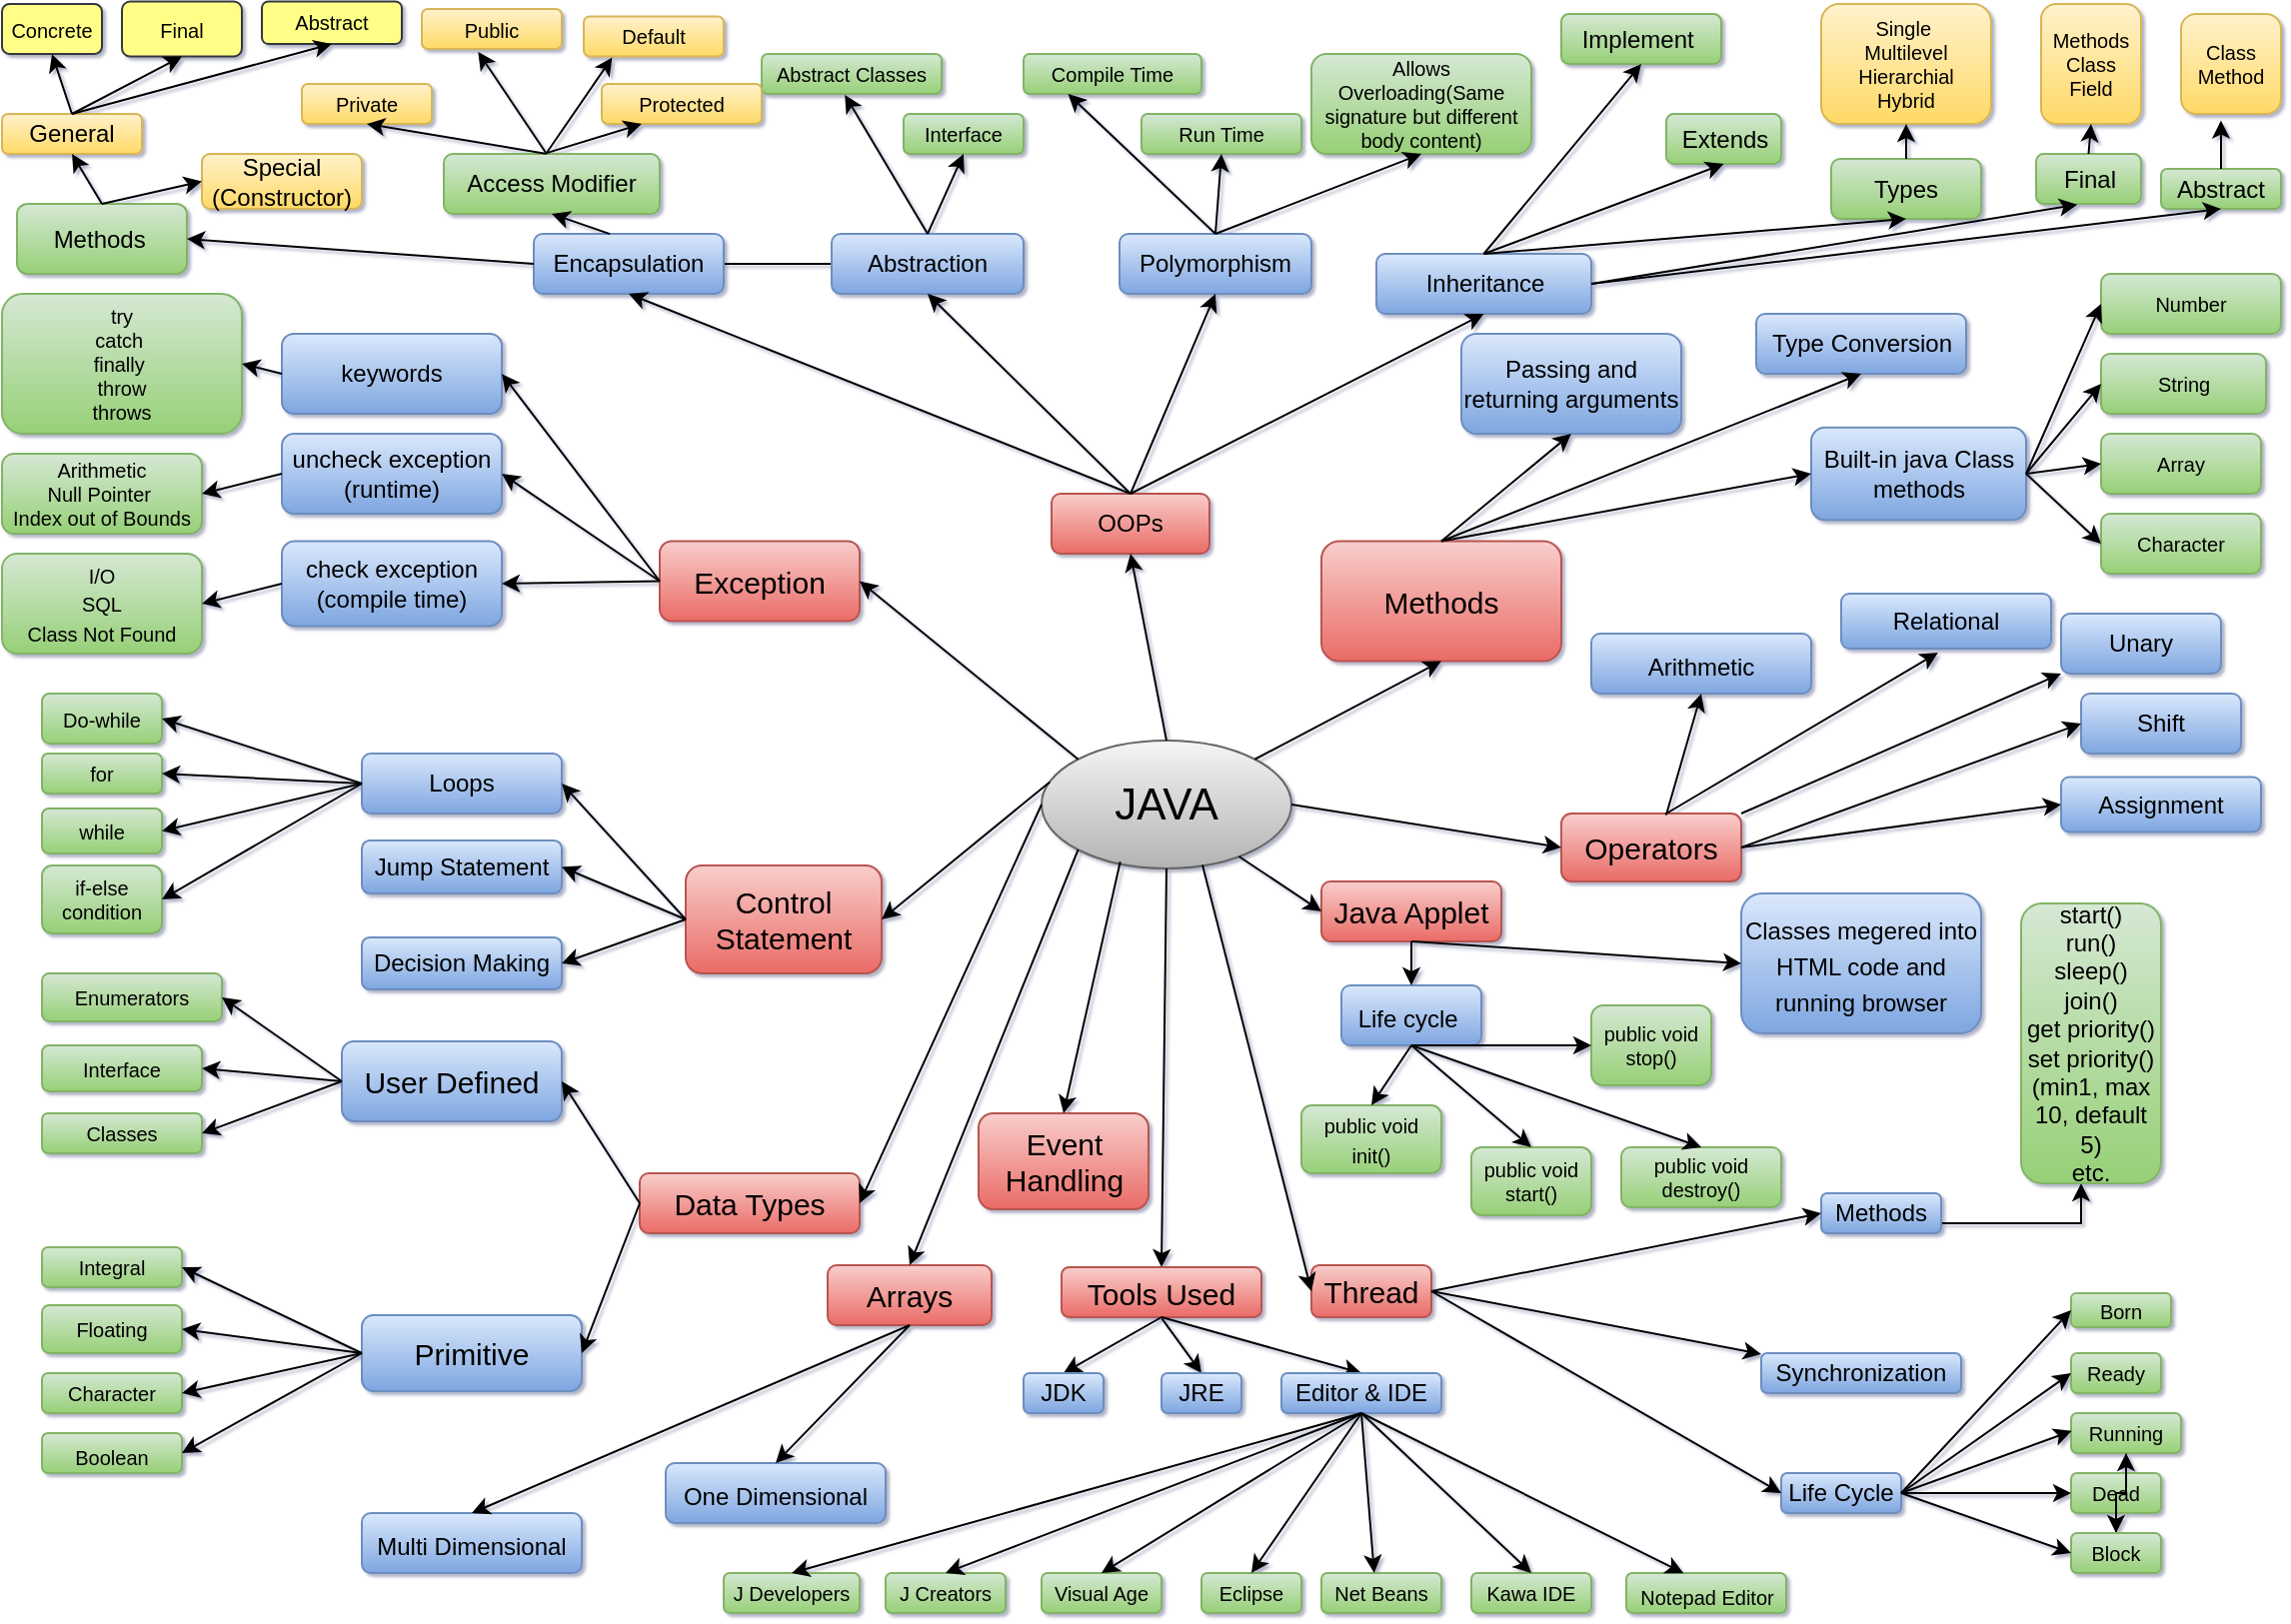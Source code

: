 <mxfile version="19.0.3" type="device"><diagram id="6a731a19-8d31-9384-78a2-239565b7b9f0" name="Page-1"><mxGraphModel dx="755" dy="481" grid="1" gridSize="10" guides="1" tooltips="1" connect="1" arrows="1" fold="1" page="1" pageScale="1" pageWidth="1169" pageHeight="827" background="none" math="0" shadow="1"><root><mxCell id="0"/><mxCell id="1" parent="0"/><mxCell id="fgctzzGRVIHl5EnCt_9m-1542" value="&lt;font style=&quot;font-size: 22px;&quot;&gt;JAVA&lt;/font&gt;" style="ellipse;whiteSpace=wrap;html=1;fillColor=#f5f5f5;gradientColor=#b3b3b3;strokeColor=#666666;" parent="1" vertex="1"><mxGeometry x="530" y="378.5" width="125" height="64" as="geometry"/></mxCell><mxCell id="fgctzzGRVIHl5EnCt_9m-1545" value="" style="endArrow=classic;html=1;rounded=0;exitX=0.5;exitY=1;exitDx=0;exitDy=0;entryX=0.5;entryY=0;entryDx=0;entryDy=0;" parent="1" source="fgctzzGRVIHl5EnCt_9m-1542" target="fgctzzGRVIHl5EnCt_9m-1546" edge="1"><mxGeometry width="50" height="50" relative="1" as="geometry"><mxPoint x="690" y="499" as="sourcePoint"/><mxPoint x="690" y="555" as="targetPoint"/></mxGeometry></mxCell><mxCell id="fgctzzGRVIHl5EnCt_9m-1546" value="&lt;font style=&quot;font-size: 15px;&quot;&gt;Tools Used&lt;/font&gt;" style="rounded=1;whiteSpace=wrap;html=1;fillColor=#f8cecc;gradientColor=#ea6b66;strokeColor=#b85450;" parent="1" vertex="1"><mxGeometry x="540" y="642" width="100" height="25" as="geometry"/></mxCell><mxCell id="fgctzzGRVIHl5EnCt_9m-1548" value="" style="endArrow=classic;html=1;rounded=0;fontSize=19;exitX=0.5;exitY=1;exitDx=0;exitDy=0;entryX=0.5;entryY=0;entryDx=0;entryDy=0;" parent="1" source="fgctzzGRVIHl5EnCt_9m-1546" target="fgctzzGRVIHl5EnCt_9m-1561" edge="1"><mxGeometry width="50" height="50" relative="1" as="geometry"><mxPoint x="690" y="635" as="sourcePoint"/><mxPoint x="610" y="685" as="targetPoint"/></mxGeometry></mxCell><mxCell id="fgctzzGRVIHl5EnCt_9m-1551" value="" style="endArrow=classic;html=1;rounded=0;fontSize=19;exitX=0.502;exitY=1.027;exitDx=0;exitDy=0;exitPerimeter=0;entryX=0.5;entryY=0;entryDx=0;entryDy=0;" parent="1" source="fgctzzGRVIHl5EnCt_9m-1546" target="fgctzzGRVIHl5EnCt_9m-1562" edge="1"><mxGeometry width="50" height="50" relative="1" as="geometry"><mxPoint x="686" y="635" as="sourcePoint"/><mxPoint x="653" y="685" as="targetPoint"/></mxGeometry></mxCell><mxCell id="fgctzzGRVIHl5EnCt_9m-1553" value="" style="endArrow=classic;html=1;rounded=0;fontSize=19;entryX=0.5;entryY=0;entryDx=0;entryDy=0;exitX=0.5;exitY=1;exitDx=0;exitDy=0;" parent="1" source="fgctzzGRVIHl5EnCt_9m-1546" target="fgctzzGRVIHl5EnCt_9m-1563" edge="1"><mxGeometry width="50" height="50" relative="1" as="geometry"><mxPoint x="680" y="635" as="sourcePoint"/><mxPoint x="705" y="685" as="targetPoint"/></mxGeometry></mxCell><mxCell id="fgctzzGRVIHl5EnCt_9m-1555" value="&lt;font style=&quot;font-size: 10px;&quot;&gt;J Creators&lt;/font&gt;" style="rounded=1;whiteSpace=wrap;html=1;fontSize=12;fillColor=#d5e8d4;gradientColor=#97d077;strokeColor=#82b366;" parent="1" vertex="1"><mxGeometry x="452" y="795" width="60" height="20" as="geometry"/></mxCell><mxCell id="fgctzzGRVIHl5EnCt_9m-1556" value="&lt;font style=&quot;font-size: 10px;&quot;&gt;Visual Age&lt;/font&gt;" style="rounded=1;whiteSpace=wrap;html=1;fontSize=12;fillColor=#d5e8d4;gradientColor=#97d077;strokeColor=#82b366;" parent="1" vertex="1"><mxGeometry x="530" y="795" width="60" height="20" as="geometry"/></mxCell><mxCell id="fgctzzGRVIHl5EnCt_9m-1557" value="&lt;font style=&quot;font-size: 10px;&quot;&gt;Eclipse&lt;/font&gt;" style="rounded=1;whiteSpace=wrap;html=1;fontSize=12;fillColor=#d5e8d4;gradientColor=#97d077;strokeColor=#82b366;" parent="1" vertex="1"><mxGeometry x="610" y="795" width="50" height="20" as="geometry"/></mxCell><mxCell id="fgctzzGRVIHl5EnCt_9m-1558" value="&lt;font style=&quot;font-size: 10px;&quot;&gt;Net Beans&lt;/font&gt;" style="rounded=1;whiteSpace=wrap;html=1;fontSize=12;fillColor=#d5e8d4;gradientColor=#97d077;strokeColor=#82b366;" parent="1" vertex="1"><mxGeometry x="670" y="795" width="60" height="20" as="geometry"/></mxCell><mxCell id="fgctzzGRVIHl5EnCt_9m-1559" value="&lt;font style=&quot;font-size: 10px;&quot;&gt;Kawa IDE&lt;/font&gt;" style="rounded=1;whiteSpace=wrap;html=1;fontSize=12;fillColor=#d5e8d4;gradientColor=#97d077;strokeColor=#82b366;" parent="1" vertex="1"><mxGeometry x="745" y="795" width="60" height="20" as="geometry"/></mxCell><mxCell id="fgctzzGRVIHl5EnCt_9m-1560" value="J Developers" style="rounded=1;whiteSpace=wrap;html=1;fontSize=10;fillColor=#d5e8d4;gradientColor=#97d077;strokeColor=#82b366;" parent="1" vertex="1"><mxGeometry x="371" y="795" width="68" height="20" as="geometry"/></mxCell><mxCell id="fgctzzGRVIHl5EnCt_9m-1561" value="&lt;font style=&quot;font-size: 12px;&quot;&gt;JDK&lt;/font&gt;" style="rounded=1;whiteSpace=wrap;html=1;fontSize=10;fillColor=#dae8fc;gradientColor=#7ea6e0;strokeColor=#6c8ebf;" parent="1" vertex="1"><mxGeometry x="521" y="695" width="40" height="20" as="geometry"/></mxCell><mxCell id="fgctzzGRVIHl5EnCt_9m-1562" value="JRE" style="rounded=1;whiteSpace=wrap;html=1;fontSize=12;fillColor=#dae8fc;gradientColor=#7ea6e0;strokeColor=#6c8ebf;" parent="1" vertex="1"><mxGeometry x="590" y="695" width="40" height="20" as="geometry"/></mxCell><mxCell id="fgctzzGRVIHl5EnCt_9m-1563" value="Editor &amp;amp; IDE" style="rounded=1;whiteSpace=wrap;html=1;fontSize=12;fillColor=#dae8fc;gradientColor=#7ea6e0;strokeColor=#6c8ebf;" parent="1" vertex="1"><mxGeometry x="650" y="695" width="80" height="20" as="geometry"/></mxCell><mxCell id="fgctzzGRVIHl5EnCt_9m-1564" value="" style="endArrow=classic;html=1;rounded=0;fontSize=12;exitX=0.5;exitY=1;exitDx=0;exitDy=0;entryX=0.5;entryY=0;entryDx=0;entryDy=0;" parent="1" source="fgctzzGRVIHl5EnCt_9m-1563" target="fgctzzGRVIHl5EnCt_9m-1560" edge="1"><mxGeometry width="50" height="50" relative="1" as="geometry"><mxPoint x="680" y="835" as="sourcePoint"/><mxPoint x="730" y="785" as="targetPoint"/></mxGeometry></mxCell><mxCell id="fgctzzGRVIHl5EnCt_9m-1565" value="" style="endArrow=classic;html=1;rounded=0;fontSize=12;exitX=0.5;exitY=1;exitDx=0;exitDy=0;entryX=0.5;entryY=0;entryDx=0;entryDy=0;" parent="1" source="fgctzzGRVIHl5EnCt_9m-1563" target="fgctzzGRVIHl5EnCt_9m-1555" edge="1"><mxGeometry width="50" height="50" relative="1" as="geometry"><mxPoint x="680" y="835" as="sourcePoint"/><mxPoint x="730" y="785" as="targetPoint"/></mxGeometry></mxCell><mxCell id="fgctzzGRVIHl5EnCt_9m-1566" value="" style="endArrow=classic;html=1;rounded=0;fontSize=12;exitX=0.5;exitY=1;exitDx=0;exitDy=0;entryX=0.5;entryY=0;entryDx=0;entryDy=0;" parent="1" source="fgctzzGRVIHl5EnCt_9m-1563" target="fgctzzGRVIHl5EnCt_9m-1556" edge="1"><mxGeometry width="50" height="50" relative="1" as="geometry"><mxPoint x="680" y="835" as="sourcePoint"/><mxPoint x="730" y="785" as="targetPoint"/></mxGeometry></mxCell><mxCell id="fgctzzGRVIHl5EnCt_9m-1567" value="" style="endArrow=classic;html=1;rounded=0;fontSize=12;exitX=0.5;exitY=1;exitDx=0;exitDy=0;entryX=0.5;entryY=0;entryDx=0;entryDy=0;" parent="1" source="fgctzzGRVIHl5EnCt_9m-1563" target="fgctzzGRVIHl5EnCt_9m-1557" edge="1"><mxGeometry width="50" height="50" relative="1" as="geometry"><mxPoint x="710" y="715" as="sourcePoint"/><mxPoint x="730" y="785" as="targetPoint"/></mxGeometry></mxCell><mxCell id="fgctzzGRVIHl5EnCt_9m-1568" value="" style="endArrow=classic;html=1;rounded=0;fontSize=12;exitX=0.5;exitY=1;exitDx=0;exitDy=0;entryX=0.44;entryY=-0.003;entryDx=0;entryDy=0;entryPerimeter=0;" parent="1" source="fgctzzGRVIHl5EnCt_9m-1563" target="fgctzzGRVIHl5EnCt_9m-1558" edge="1"><mxGeometry width="50" height="50" relative="1" as="geometry"><mxPoint x="700" y="715" as="sourcePoint"/><mxPoint x="760" y="685" as="targetPoint"/></mxGeometry></mxCell><mxCell id="fgctzzGRVIHl5EnCt_9m-1569" value="" style="endArrow=classic;html=1;rounded=0;fontSize=12;exitX=0.5;exitY=1;exitDx=0;exitDy=0;entryX=0.5;entryY=0;entryDx=0;entryDy=0;" parent="1" source="fgctzzGRVIHl5EnCt_9m-1563" target="fgctzzGRVIHl5EnCt_9m-1559" edge="1"><mxGeometry width="50" height="50" relative="1" as="geometry"><mxPoint x="710" y="715" as="sourcePoint"/><mxPoint x="730" y="695" as="targetPoint"/></mxGeometry></mxCell><mxCell id="fgctzzGRVIHl5EnCt_9m-1570" value="&lt;font style=&quot;font-size: 15px;&quot;&gt;Thread&lt;/font&gt;" style="rounded=1;whiteSpace=wrap;html=1;fontSize=12;fillColor=#f8cecc;gradientColor=#ea6b66;strokeColor=#b85450;" parent="1" vertex="1"><mxGeometry x="665" y="641" width="60" height="26" as="geometry"/></mxCell><mxCell id="fgctzzGRVIHl5EnCt_9m-1571" value="" style="endArrow=classic;html=1;rounded=0;fontSize=15;entryX=0;entryY=0.5;entryDx=0;entryDy=0;exitX=0.644;exitY=0.972;exitDx=0;exitDy=0;exitPerimeter=0;" parent="1" source="fgctzzGRVIHl5EnCt_9m-1542" target="fgctzzGRVIHl5EnCt_9m-1570" edge="1"><mxGeometry width="50" height="50" relative="1" as="geometry"><mxPoint x="610" y="435" as="sourcePoint"/><mxPoint x="745" y="552" as="targetPoint"/></mxGeometry></mxCell><mxCell id="fgctzzGRVIHl5EnCt_9m-1572" value="&lt;font style=&quot;font-size: 10px;&quot;&gt;Notepad Editor&lt;/font&gt;" style="rounded=1;whiteSpace=wrap;html=1;fontSize=15;fillColor=#d5e8d4;gradientColor=#97d077;strokeColor=#82b366;" parent="1" vertex="1"><mxGeometry x="822.5" y="795" width="80" height="20" as="geometry"/></mxCell><mxCell id="fgctzzGRVIHl5EnCt_9m-1573" value="" style="endArrow=classic;html=1;rounded=0;fontSize=10;exitX=0.5;exitY=1;exitDx=0;exitDy=0;entryX=0.358;entryY=0.003;entryDx=0;entryDy=0;entryPerimeter=0;" parent="1" source="fgctzzGRVIHl5EnCt_9m-1563" target="fgctzzGRVIHl5EnCt_9m-1572" edge="1"><mxGeometry width="50" height="50" relative="1" as="geometry"><mxPoint x="710" y="715" as="sourcePoint"/><mxPoint x="870" y="735" as="targetPoint"/></mxGeometry></mxCell><mxCell id="LFzeyqmJ35_I0T9EKUOA-7" style="edgeStyle=orthogonalEdgeStyle;rounded=0;orthogonalLoop=1;jettySize=auto;html=1;exitX=1;exitY=0.75;exitDx=0;exitDy=0;" edge="1" parent="1" source="fgctzzGRVIHl5EnCt_9m-1574"><mxGeometry relative="1" as="geometry"><mxPoint x="1050.0" y="600" as="targetPoint"/><Array as="points"><mxPoint x="1050" y="620"/></Array></mxGeometry></mxCell><mxCell id="fgctzzGRVIHl5EnCt_9m-1574" value="&lt;font style=&quot;font-size: 12px;&quot;&gt;Methods&lt;/font&gt;" style="rounded=1;whiteSpace=wrap;html=1;fontSize=10;fillColor=#dae8fc;gradientColor=#7ea6e0;strokeColor=#6c8ebf;" parent="1" vertex="1"><mxGeometry x="920" y="605" width="60" height="20" as="geometry"/></mxCell><mxCell id="fgctzzGRVIHl5EnCt_9m-1575" value="&lt;font style=&quot;font-size: 12px;&quot;&gt;Synchronization&lt;/font&gt;" style="rounded=1;whiteSpace=wrap;html=1;fontSize=10;fillColor=#dae8fc;gradientColor=#7ea6e0;strokeColor=#6c8ebf;" parent="1" vertex="1"><mxGeometry x="890" y="685" width="100" height="20" as="geometry"/></mxCell><mxCell id="fgctzzGRVIHl5EnCt_9m-1576" value="&lt;font style=&quot;font-size: 12px;&quot;&gt;Life Cycle&lt;/font&gt;" style="rounded=1;whiteSpace=wrap;html=1;fontSize=10;fillColor=#dae8fc;gradientColor=#7ea6e0;strokeColor=#6c8ebf;" parent="1" vertex="1"><mxGeometry x="900" y="745" width="60" height="20" as="geometry"/></mxCell><mxCell id="fgctzzGRVIHl5EnCt_9m-1577" value="" style="endArrow=classic;html=1;rounded=0;fontSize=10;exitX=1;exitY=0.5;exitDx=0;exitDy=0;entryX=0;entryY=0.5;entryDx=0;entryDy=0;" parent="1" source="fgctzzGRVIHl5EnCt_9m-1570" target="fgctzzGRVIHl5EnCt_9m-1576" edge="1"><mxGeometry width="50" height="50" relative="1" as="geometry"><mxPoint x="890" y="645" as="sourcePoint"/><mxPoint x="940" y="595" as="targetPoint"/></mxGeometry></mxCell><mxCell id="fgctzzGRVIHl5EnCt_9m-1578" value="" style="endArrow=classic;html=1;rounded=0;fontSize=10;exitX=1;exitY=0.5;exitDx=0;exitDy=0;" parent="1" source="fgctzzGRVIHl5EnCt_9m-1570" target="fgctzzGRVIHl5EnCt_9m-1575" edge="1"><mxGeometry width="50" height="50" relative="1" as="geometry"><mxPoint x="890" y="645" as="sourcePoint"/><mxPoint x="940" y="595" as="targetPoint"/></mxGeometry></mxCell><mxCell id="fgctzzGRVIHl5EnCt_9m-1579" value="" style="endArrow=classic;html=1;rounded=0;fontSize=10;entryX=0;entryY=0.5;entryDx=0;entryDy=0;exitX=1;exitY=0.5;exitDx=0;exitDy=0;" parent="1" source="fgctzzGRVIHl5EnCt_9m-1570" target="fgctzzGRVIHl5EnCt_9m-1574" edge="1"><mxGeometry width="50" height="50" relative="1" as="geometry"><mxPoint x="890" y="645" as="sourcePoint"/><mxPoint x="940" y="595" as="targetPoint"/></mxGeometry></mxCell><mxCell id="fgctzzGRVIHl5EnCt_9m-1594" value="Born" style="rounded=1;whiteSpace=wrap;html=1;fontSize=10;fillColor=#d5e8d4;gradientColor=#97d077;strokeColor=#82b366;" parent="1" vertex="1"><mxGeometry x="1045" y="655" width="50" height="17" as="geometry"/></mxCell><mxCell id="fgctzzGRVIHl5EnCt_9m-1595" value="Ready" style="rounded=1;whiteSpace=wrap;html=1;fontSize=10;fillColor=#d5e8d4;gradientColor=#97d077;strokeColor=#82b366;" parent="1" vertex="1"><mxGeometry x="1045" y="685" width="45" height="20" as="geometry"/></mxCell><mxCell id="4iDMbVeLWraWmxNSrw-o-6" value="" style="edgeStyle=orthogonalEdgeStyle;rounded=0;orthogonalLoop=1;jettySize=auto;html=1;" parent="1" source="fgctzzGRVIHl5EnCt_9m-1596" target="fgctzzGRVIHl5EnCt_9m-1598" edge="1"><mxGeometry relative="1" as="geometry"/></mxCell><mxCell id="fgctzzGRVIHl5EnCt_9m-1596" value="Running" style="rounded=1;whiteSpace=wrap;html=1;fontSize=10;fillColor=#d5e8d4;gradientColor=#97d077;strokeColor=#82b366;" parent="1" vertex="1"><mxGeometry x="1045" y="715" width="55" height="20" as="geometry"/></mxCell><mxCell id="fgctzzGRVIHl5EnCt_9m-1597" value="Dead" style="rounded=1;whiteSpace=wrap;html=1;fontSize=10;fillColor=#d5e8d4;gradientColor=#97d077;strokeColor=#82b366;" parent="1" vertex="1"><mxGeometry x="1045" y="745" width="45" height="20" as="geometry"/></mxCell><mxCell id="4iDMbVeLWraWmxNSrw-o-7" value="" style="edgeStyle=orthogonalEdgeStyle;rounded=0;orthogonalLoop=1;jettySize=auto;html=1;" parent="1" source="fgctzzGRVIHl5EnCt_9m-1598" target="fgctzzGRVIHl5EnCt_9m-1596" edge="1"><mxGeometry relative="1" as="geometry"/></mxCell><mxCell id="fgctzzGRVIHl5EnCt_9m-1598" value="Block" style="rounded=1;whiteSpace=wrap;html=1;fontSize=10;fillColor=#d5e8d4;gradientColor=#97d077;strokeColor=#82b366;" parent="1" vertex="1"><mxGeometry x="1045" y="775" width="45" height="20" as="geometry"/></mxCell><mxCell id="fgctzzGRVIHl5EnCt_9m-1599" value="" style="endArrow=classic;html=1;rounded=0;fontSize=10;exitX=1;exitY=0.5;exitDx=0;exitDy=0;entryX=0;entryY=0.5;entryDx=0;entryDy=0;" parent="1" source="fgctzzGRVIHl5EnCt_9m-1576" target="fgctzzGRVIHl5EnCt_9m-1598" edge="1"><mxGeometry width="50" height="50" relative="1" as="geometry"><mxPoint x="990" y="755" as="sourcePoint"/><mxPoint x="1040" y="705" as="targetPoint"/></mxGeometry></mxCell><mxCell id="fgctzzGRVIHl5EnCt_9m-1600" value="" style="endArrow=classic;html=1;rounded=0;fontSize=10;entryX=0;entryY=0.5;entryDx=0;entryDy=0;exitX=1;exitY=0.5;exitDx=0;exitDy=0;" parent="1" source="fgctzzGRVIHl5EnCt_9m-1576" target="fgctzzGRVIHl5EnCt_9m-1597" edge="1"><mxGeometry width="50" height="50" relative="1" as="geometry"><mxPoint x="990" y="705" as="sourcePoint"/><mxPoint x="1040" y="705" as="targetPoint"/></mxGeometry></mxCell><mxCell id="fgctzzGRVIHl5EnCt_9m-1601" value="" style="endArrow=classic;html=1;rounded=0;fontSize=10;exitX=1;exitY=0.5;exitDx=0;exitDy=0;entryX=0.006;entryY=0.446;entryDx=0;entryDy=0;entryPerimeter=0;" parent="1" source="fgctzzGRVIHl5EnCt_9m-1576" target="fgctzzGRVIHl5EnCt_9m-1596" edge="1"><mxGeometry width="50" height="50" relative="1" as="geometry"><mxPoint x="970" y="755" as="sourcePoint"/><mxPoint x="1020" y="705" as="targetPoint"/></mxGeometry></mxCell><mxCell id="fgctzzGRVIHl5EnCt_9m-1602" value="" style="endArrow=classic;html=1;rounded=0;fontSize=10;exitX=1;exitY=0.5;exitDx=0;exitDy=0;entryX=0;entryY=0.5;entryDx=0;entryDy=0;" parent="1" source="fgctzzGRVIHl5EnCt_9m-1576" target="fgctzzGRVIHl5EnCt_9m-1595" edge="1"><mxGeometry width="50" height="50" relative="1" as="geometry"><mxPoint x="970" y="755" as="sourcePoint"/><mxPoint x="1020" y="705" as="targetPoint"/></mxGeometry></mxCell><mxCell id="fgctzzGRVIHl5EnCt_9m-1603" value="" style="endArrow=classic;html=1;rounded=0;fontSize=10;entryX=0;entryY=0.5;entryDx=0;entryDy=0;exitX=1;exitY=0.5;exitDx=0;exitDy=0;" parent="1" source="fgctzzGRVIHl5EnCt_9m-1576" target="fgctzzGRVIHl5EnCt_9m-1594" edge="1"><mxGeometry width="50" height="50" relative="1" as="geometry"><mxPoint x="950" y="745" as="sourcePoint"/><mxPoint x="1000" y="695" as="targetPoint"/></mxGeometry></mxCell><mxCell id="fgctzzGRVIHl5EnCt_9m-1604" value="&lt;font style=&quot;font-size: 15px;&quot;&gt;Event Handling&lt;/font&gt;" style="rounded=1;whiteSpace=wrap;html=1;fontSize=12;fillColor=#f8cecc;gradientColor=#ea6b66;strokeColor=#b85450;" parent="1" vertex="1"><mxGeometry x="498.5" y="565" width="85" height="48" as="geometry"/></mxCell><mxCell id="fgctzzGRVIHl5EnCt_9m-1605" value="" style="endArrow=classic;html=1;rounded=0;fontSize=12;entryX=0.5;entryY=0;entryDx=0;entryDy=0;exitX=0.315;exitY=0.948;exitDx=0;exitDy=0;exitPerimeter=0;" parent="1" source="fgctzzGRVIHl5EnCt_9m-1542" target="fgctzzGRVIHl5EnCt_9m-1604" edge="1"><mxGeometry width="50" height="50" relative="1" as="geometry"><mxPoint x="530" y="415" as="sourcePoint"/><mxPoint x="880" y="585" as="targetPoint"/></mxGeometry></mxCell><mxCell id="fgctzzGRVIHl5EnCt_9m-1606" value="&lt;font style=&quot;font-size: 15px;&quot;&gt;Operators&lt;/font&gt;" style="rounded=1;whiteSpace=wrap;html=1;fontSize=12;fillColor=#f8cecc;gradientColor=#ea6b66;strokeColor=#b85450;" parent="1" vertex="1"><mxGeometry x="790" y="415" width="90" height="34" as="geometry"/></mxCell><mxCell id="fgctzzGRVIHl5EnCt_9m-1607" value="" style="endArrow=classic;html=1;rounded=0;fontSize=15;entryX=0;entryY=0.5;entryDx=0;entryDy=0;exitX=1;exitY=0.5;exitDx=0;exitDy=0;" parent="1" source="fgctzzGRVIHl5EnCt_9m-1542" target="fgctzzGRVIHl5EnCt_9m-1606" edge="1"><mxGeometry width="50" height="50" relative="1" as="geometry"><mxPoint x="640" y="407" as="sourcePoint"/><mxPoint x="890" y="505" as="targetPoint"/></mxGeometry></mxCell><mxCell id="fgctzzGRVIHl5EnCt_9m-1608" value="&lt;font style=&quot;font-size: 12px;&quot;&gt;Arithmetic&lt;/font&gt;" style="rounded=1;whiteSpace=wrap;html=1;fontSize=15;fillColor=#dae8fc;gradientColor=#7ea6e0;strokeColor=#6c8ebf;" parent="1" vertex="1"><mxGeometry x="805" y="325" width="110" height="30" as="geometry"/></mxCell><mxCell id="fgctzzGRVIHl5EnCt_9m-1610" value="Unary" style="rounded=1;whiteSpace=wrap;html=1;fontSize=12;fillColor=#dae8fc;gradientColor=#7ea6e0;strokeColor=#6c8ebf;" parent="1" vertex="1"><mxGeometry x="1040" y="315" width="80" height="30" as="geometry"/></mxCell><mxCell id="fgctzzGRVIHl5EnCt_9m-1611" value="Shift" style="rounded=1;whiteSpace=wrap;html=1;fontSize=12;fillColor=#dae8fc;gradientColor=#7ea6e0;strokeColor=#6c8ebf;" parent="1" vertex="1"><mxGeometry x="1050" y="355" width="80" height="30" as="geometry"/></mxCell><mxCell id="fgctzzGRVIHl5EnCt_9m-1612" value="Assignment" style="rounded=1;whiteSpace=wrap;html=1;fontSize=12;fillColor=#dae8fc;gradientColor=#7ea6e0;strokeColor=#6c8ebf;" parent="1" vertex="1"><mxGeometry x="1040" y="396.75" width="100" height="27.5" as="geometry"/></mxCell><mxCell id="fgctzzGRVIHl5EnCt_9m-1613" value="Relational" style="rounded=1;whiteSpace=wrap;html=1;fontSize=12;fillColor=#dae8fc;gradientColor=#7ea6e0;strokeColor=#6c8ebf;" parent="1" vertex="1"><mxGeometry x="930" y="305" width="105" height="27.5" as="geometry"/></mxCell><mxCell id="fgctzzGRVIHl5EnCt_9m-1614" value="" style="endArrow=classic;html=1;rounded=0;fontSize=12;entryX=0;entryY=0.5;entryDx=0;entryDy=0;exitX=1;exitY=0.5;exitDx=0;exitDy=0;" parent="1" source="fgctzzGRVIHl5EnCt_9m-1606" target="fgctzzGRVIHl5EnCt_9m-1612" edge="1"><mxGeometry width="50" height="50" relative="1" as="geometry"><mxPoint x="850" y="465" as="sourcePoint"/><mxPoint x="900" y="415" as="targetPoint"/></mxGeometry></mxCell><mxCell id="fgctzzGRVIHl5EnCt_9m-1615" value="" style="endArrow=classic;html=1;rounded=0;fontSize=12;entryX=0;entryY=0.5;entryDx=0;entryDy=0;exitX=1;exitY=0.5;exitDx=0;exitDy=0;" parent="1" source="fgctzzGRVIHl5EnCt_9m-1606" target="fgctzzGRVIHl5EnCt_9m-1611" edge="1"><mxGeometry width="50" height="50" relative="1" as="geometry"><mxPoint x="880" y="515" as="sourcePoint"/><mxPoint x="930" y="465" as="targetPoint"/></mxGeometry></mxCell><mxCell id="fgctzzGRVIHl5EnCt_9m-1616" value="" style="endArrow=classic;html=1;rounded=0;fontSize=12;entryX=0;entryY=1;entryDx=0;entryDy=0;exitX=1;exitY=0;exitDx=0;exitDy=0;" parent="1" source="fgctzzGRVIHl5EnCt_9m-1606" target="fgctzzGRVIHl5EnCt_9m-1610" edge="1"><mxGeometry width="50" height="50" relative="1" as="geometry"><mxPoint x="880" y="515" as="sourcePoint"/><mxPoint x="930" y="465" as="targetPoint"/></mxGeometry></mxCell><mxCell id="fgctzzGRVIHl5EnCt_9m-1618" value="" style="endArrow=classic;html=1;rounded=0;fontSize=12;entryX=0.462;entryY=1.071;entryDx=0;entryDy=0;entryPerimeter=0;exitX=0.577;exitY=0.011;exitDx=0;exitDy=0;exitPerimeter=0;" parent="1" source="fgctzzGRVIHl5EnCt_9m-1606" target="fgctzzGRVIHl5EnCt_9m-1613" edge="1"><mxGeometry width="50" height="50" relative="1" as="geometry"><mxPoint x="840" y="455" as="sourcePoint"/><mxPoint x="900" y="405" as="targetPoint"/></mxGeometry></mxCell><mxCell id="fgctzzGRVIHl5EnCt_9m-1620" value="" style="endArrow=classic;html=1;rounded=0;fontSize=12;exitX=0.583;exitY=0.022;exitDx=0;exitDy=0;exitPerimeter=0;entryX=0.5;entryY=1;entryDx=0;entryDy=0;" parent="1" source="fgctzzGRVIHl5EnCt_9m-1606" target="fgctzzGRVIHl5EnCt_9m-1608" edge="1"><mxGeometry width="50" height="50" relative="1" as="geometry"><mxPoint x="842.5" y="464" as="sourcePoint"/><mxPoint x="892.5" y="414" as="targetPoint"/></mxGeometry></mxCell><mxCell id="fgctzzGRVIHl5EnCt_9m-1621" value="&lt;font style=&quot;font-size: 15px;&quot;&gt;Arrays&lt;/font&gt;" style="rounded=1;whiteSpace=wrap;html=1;fontSize=12;fillColor=#f8cecc;gradientColor=#ea6b66;strokeColor=#b85450;" parent="1" vertex="1"><mxGeometry x="423" y="641" width="82" height="30" as="geometry"/></mxCell><mxCell id="fgctzzGRVIHl5EnCt_9m-1622" value="&lt;font style=&quot;font-size: 12px;&quot;&gt;One Dimensional&lt;/font&gt;" style="rounded=1;whiteSpace=wrap;html=1;fontSize=15;fillColor=#dae8fc;gradientColor=#7ea6e0;strokeColor=#6c8ebf;" parent="1" vertex="1"><mxGeometry x="342" y="740" width="110" height="30" as="geometry"/></mxCell><mxCell id="fgctzzGRVIHl5EnCt_9m-1623" value="&lt;font style=&quot;font-size: 12px;&quot;&gt;Multi Dimensional&lt;/font&gt;" style="rounded=1;whiteSpace=wrap;html=1;fontSize=15;fillColor=#dae8fc;gradientColor=#7ea6e0;strokeColor=#6c8ebf;" parent="1" vertex="1"><mxGeometry x="190" y="765" width="110" height="30" as="geometry"/></mxCell><mxCell id="fgctzzGRVIHl5EnCt_9m-1624" value="" style="endArrow=classic;html=1;rounded=0;fontSize=12;exitX=0;exitY=1;exitDx=0;exitDy=0;entryX=0.5;entryY=0;entryDx=0;entryDy=0;" parent="1" source="fgctzzGRVIHl5EnCt_9m-1542" target="fgctzzGRVIHl5EnCt_9m-1621" edge="1"><mxGeometry width="50" height="50" relative="1" as="geometry"><mxPoint x="590" y="555" as="sourcePoint"/><mxPoint x="541" y="605" as="targetPoint"/></mxGeometry></mxCell><mxCell id="fgctzzGRVIHl5EnCt_9m-1625" value="" style="endArrow=classic;html=1;rounded=0;fontSize=12;entryX=0.5;entryY=0;entryDx=0;entryDy=0;exitX=0.5;exitY=1;exitDx=0;exitDy=0;" parent="1" source="fgctzzGRVIHl5EnCt_9m-1621" target="fgctzzGRVIHl5EnCt_9m-1623" edge="1"><mxGeometry width="50" height="50" relative="1" as="geometry"><mxPoint x="590" y="555" as="sourcePoint"/><mxPoint x="640" y="505" as="targetPoint"/></mxGeometry></mxCell><mxCell id="fgctzzGRVIHl5EnCt_9m-1626" value="" style="endArrow=classic;html=1;rounded=0;fontSize=12;exitX=0.5;exitY=1;exitDx=0;exitDy=0;entryX=0.5;entryY=0;entryDx=0;entryDy=0;" parent="1" source="fgctzzGRVIHl5EnCt_9m-1621" target="fgctzzGRVIHl5EnCt_9m-1622" edge="1"><mxGeometry width="50" height="50" relative="1" as="geometry"><mxPoint x="590" y="555" as="sourcePoint"/><mxPoint x="640" y="505" as="targetPoint"/></mxGeometry></mxCell><mxCell id="fgctzzGRVIHl5EnCt_9m-1628" value="&lt;font style=&quot;font-size: 15px;&quot;&gt;Data Types&lt;/font&gt;" style="rounded=1;whiteSpace=wrap;html=1;fontSize=12;fillColor=#f8cecc;gradientColor=#ea6b66;strokeColor=#b85450;" parent="1" vertex="1"><mxGeometry x="329" y="595" width="110" height="30" as="geometry"/></mxCell><mxCell id="fgctzzGRVIHl5EnCt_9m-1629" value="" style="endArrow=classic;html=1;rounded=0;fontSize=15;exitX=0;exitY=0.5;exitDx=0;exitDy=0;entryX=1;entryY=0.5;entryDx=0;entryDy=0;" parent="1" source="fgctzzGRVIHl5EnCt_9m-1542" target="fgctzzGRVIHl5EnCt_9m-1628" edge="1"><mxGeometry width="50" height="50" relative="1" as="geometry"><mxPoint x="820" y="585" as="sourcePoint"/><mxPoint x="870" y="535" as="targetPoint"/></mxGeometry></mxCell><mxCell id="fgctzzGRVIHl5EnCt_9m-1630" value="Primitive" style="rounded=1;whiteSpace=wrap;html=1;fontSize=15;fillColor=#dae8fc;gradientColor=#7ea6e0;strokeColor=#6c8ebf;" parent="1" vertex="1"><mxGeometry x="190" y="666" width="110" height="38" as="geometry"/></mxCell><mxCell id="fgctzzGRVIHl5EnCt_9m-1631" value="User Defined" style="rounded=1;whiteSpace=wrap;html=1;fontSize=15;fillColor=#dae8fc;gradientColor=#7ea6e0;strokeColor=#6c8ebf;" parent="1" vertex="1"><mxGeometry x="180" y="529" width="110" height="40" as="geometry"/></mxCell><mxCell id="fgctzzGRVIHl5EnCt_9m-1632" value="" style="endArrow=classic;html=1;rounded=0;fontSize=15;entryX=1;entryY=0.5;entryDx=0;entryDy=0;exitX=0;exitY=0.5;exitDx=0;exitDy=0;" parent="1" source="fgctzzGRVIHl5EnCt_9m-1628" target="fgctzzGRVIHl5EnCt_9m-1631" edge="1"><mxGeometry width="50" height="50" relative="1" as="geometry"><mxPoint x="620" y="605" as="sourcePoint"/><mxPoint x="670" y="555" as="targetPoint"/></mxGeometry></mxCell><mxCell id="fgctzzGRVIHl5EnCt_9m-1633" value="" style="endArrow=classic;html=1;rounded=0;fontSize=15;exitX=0;exitY=0.5;exitDx=0;exitDy=0;entryX=1;entryY=0.5;entryDx=0;entryDy=0;" parent="1" source="fgctzzGRVIHl5EnCt_9m-1628" target="fgctzzGRVIHl5EnCt_9m-1630" edge="1"><mxGeometry width="50" height="50" relative="1" as="geometry"><mxPoint x="620" y="605" as="sourcePoint"/><mxPoint x="670" y="555" as="targetPoint"/></mxGeometry></mxCell><mxCell id="fgctzzGRVIHl5EnCt_9m-1634" value="&lt;font style=&quot;font-size: 10px;&quot;&gt;Boolean&lt;/font&gt;" style="rounded=1;whiteSpace=wrap;html=1;fontSize=15;fillColor=#d5e8d4;gradientColor=#97d077;strokeColor=#82b366;" parent="1" vertex="1"><mxGeometry x="30" y="725" width="70" height="20" as="geometry"/></mxCell><mxCell id="fgctzzGRVIHl5EnCt_9m-1635" value="&lt;font style=&quot;font-size: 10px;&quot;&gt;Character&lt;/font&gt;" style="rounded=1;whiteSpace=wrap;html=1;fontSize=12;fillColor=#d5e8d4;gradientColor=#97d077;strokeColor=#82b366;" parent="1" vertex="1"><mxGeometry x="30" y="695" width="70" height="20" as="geometry"/></mxCell><mxCell id="fgctzzGRVIHl5EnCt_9m-1636" value="&lt;font style=&quot;font-size: 10px;&quot;&gt;Integral&lt;/font&gt;" style="rounded=1;whiteSpace=wrap;html=1;fontSize=12;fillColor=#d5e8d4;gradientColor=#97d077;strokeColor=#82b366;" parent="1" vertex="1"><mxGeometry x="30" y="632" width="70" height="20" as="geometry"/></mxCell><mxCell id="fgctzzGRVIHl5EnCt_9m-1637" value="&lt;font style=&quot;font-size: 10px;&quot;&gt;Floating&lt;/font&gt;" style="rounded=1;whiteSpace=wrap;html=1;fontSize=12;fillColor=#d5e8d4;gradientColor=#97d077;strokeColor=#82b366;" parent="1" vertex="1"><mxGeometry x="30" y="661" width="70" height="24" as="geometry"/></mxCell><mxCell id="fgctzzGRVIHl5EnCt_9m-1638" value="&lt;font style=&quot;font-size: 10px;&quot;&gt;Classes&lt;/font&gt;" style="rounded=1;whiteSpace=wrap;html=1;fontSize=12;fillColor=#d5e8d4;gradientColor=#97d077;strokeColor=#82b366;" parent="1" vertex="1"><mxGeometry x="30" y="565" width="80" height="20" as="geometry"/></mxCell><mxCell id="fgctzzGRVIHl5EnCt_9m-1639" value="&lt;font style=&quot;font-size: 10px;&quot;&gt;Interface&lt;/font&gt;" style="rounded=1;whiteSpace=wrap;html=1;fontSize=12;fillColor=#d5e8d4;gradientColor=#97d077;strokeColor=#82b366;" parent="1" vertex="1"><mxGeometry x="30" y="531" width="80" height="23" as="geometry"/></mxCell><mxCell id="fgctzzGRVIHl5EnCt_9m-1640" value="&lt;font style=&quot;font-size: 10px;&quot;&gt;Enumerators&lt;/font&gt;" style="rounded=1;whiteSpace=wrap;html=1;fontSize=12;fillColor=#d5e8d4;gradientColor=#97d077;strokeColor=#82b366;" parent="1" vertex="1"><mxGeometry x="30" y="495" width="90" height="24" as="geometry"/></mxCell><mxCell id="fgctzzGRVIHl5EnCt_9m-1641" value="" style="endArrow=classic;html=1;rounded=0;fontSize=12;exitX=0;exitY=0.5;exitDx=0;exitDy=0;entryX=1;entryY=0.5;entryDx=0;entryDy=0;" parent="1" source="fgctzzGRVIHl5EnCt_9m-1630" target="fgctzzGRVIHl5EnCt_9m-1636" edge="1"><mxGeometry width="50" height="50" relative="1" as="geometry"><mxPoint x="430" y="645" as="sourcePoint"/><mxPoint x="480" y="595" as="targetPoint"/></mxGeometry></mxCell><mxCell id="fgctzzGRVIHl5EnCt_9m-1642" value="" style="endArrow=classic;html=1;rounded=0;fontSize=12;exitX=0;exitY=0.5;exitDx=0;exitDy=0;entryX=1;entryY=0.5;entryDx=0;entryDy=0;" parent="1" source="fgctzzGRVIHl5EnCt_9m-1630" target="fgctzzGRVIHl5EnCt_9m-1637" edge="1"><mxGeometry width="50" height="50" relative="1" as="geometry"><mxPoint x="430" y="645" as="sourcePoint"/><mxPoint x="480" y="595" as="targetPoint"/></mxGeometry></mxCell><mxCell id="fgctzzGRVIHl5EnCt_9m-1643" value="" style="endArrow=classic;html=1;rounded=0;fontSize=12;exitX=0;exitY=0.5;exitDx=0;exitDy=0;entryX=1;entryY=0.5;entryDx=0;entryDy=0;" parent="1" source="fgctzzGRVIHl5EnCt_9m-1630" target="fgctzzGRVIHl5EnCt_9m-1635" edge="1"><mxGeometry width="50" height="50" relative="1" as="geometry"><mxPoint x="430" y="645" as="sourcePoint"/><mxPoint x="480" y="595" as="targetPoint"/></mxGeometry></mxCell><mxCell id="fgctzzGRVIHl5EnCt_9m-1644" value="" style="endArrow=classic;html=1;rounded=0;fontSize=12;exitX=0;exitY=0.5;exitDx=0;exitDy=0;entryX=1;entryY=0.5;entryDx=0;entryDy=0;" parent="1" source="fgctzzGRVIHl5EnCt_9m-1630" target="fgctzzGRVIHl5EnCt_9m-1634" edge="1"><mxGeometry width="50" height="50" relative="1" as="geometry"><mxPoint x="430" y="645" as="sourcePoint"/><mxPoint x="480" y="595" as="targetPoint"/></mxGeometry></mxCell><mxCell id="fgctzzGRVIHl5EnCt_9m-1645" value="" style="endArrow=classic;html=1;rounded=0;fontSize=12;entryX=1;entryY=0.5;entryDx=0;entryDy=0;exitX=0;exitY=0.5;exitDx=0;exitDy=0;" parent="1" source="fgctzzGRVIHl5EnCt_9m-1631" target="fgctzzGRVIHl5EnCt_9m-1638" edge="1"><mxGeometry width="50" height="50" relative="1" as="geometry"><mxPoint x="400" y="585" as="sourcePoint"/><mxPoint x="470" y="485" as="targetPoint"/></mxGeometry></mxCell><mxCell id="fgctzzGRVIHl5EnCt_9m-1646" value="" style="endArrow=classic;html=1;rounded=0;fontSize=12;exitX=0;exitY=0.5;exitDx=0;exitDy=0;entryX=1;entryY=0.5;entryDx=0;entryDy=0;" parent="1" source="fgctzzGRVIHl5EnCt_9m-1631" target="fgctzzGRVIHl5EnCt_9m-1639" edge="1"><mxGeometry width="50" height="50" relative="1" as="geometry"><mxPoint x="420" y="535" as="sourcePoint"/><mxPoint x="470" y="485" as="targetPoint"/></mxGeometry></mxCell><mxCell id="fgctzzGRVIHl5EnCt_9m-1647" value="" style="endArrow=classic;html=1;rounded=0;fontSize=12;exitX=0;exitY=0.5;exitDx=0;exitDy=0;entryX=1;entryY=0.5;entryDx=0;entryDy=0;" parent="1" source="fgctzzGRVIHl5EnCt_9m-1631" target="fgctzzGRVIHl5EnCt_9m-1640" edge="1"><mxGeometry width="50" height="50" relative="1" as="geometry"><mxPoint x="420" y="535" as="sourcePoint"/><mxPoint x="470" y="485" as="targetPoint"/></mxGeometry></mxCell><mxCell id="fgctzzGRVIHl5EnCt_9m-1649" value="&lt;font style=&quot;font-size: 15px;&quot;&gt;Control Statement&lt;/font&gt;" style="rounded=1;whiteSpace=wrap;html=1;fontSize=12;fillColor=#f8cecc;gradientColor=#ea6b66;strokeColor=#b85450;" parent="1" vertex="1"><mxGeometry x="352" y="441" width="98" height="54" as="geometry"/></mxCell><mxCell id="fgctzzGRVIHl5EnCt_9m-1650" value="" style="endArrow=classic;html=1;rounded=0;fontSize=15;exitX=0.033;exitY=0.324;exitDx=0;exitDy=0;entryX=1;entryY=0.5;entryDx=0;entryDy=0;exitPerimeter=0;" parent="1" source="fgctzzGRVIHl5EnCt_9m-1542" target="fgctzzGRVIHl5EnCt_9m-1649" edge="1"><mxGeometry width="50" height="50" relative="1" as="geometry"><mxPoint x="610" y="565" as="sourcePoint"/><mxPoint x="660" y="515" as="targetPoint"/></mxGeometry></mxCell><mxCell id="fgctzzGRVIHl5EnCt_9m-1657" value="&lt;font style=&quot;font-size: 15px;&quot;&gt;Exception&lt;/font&gt;" style="rounded=1;whiteSpace=wrap;html=1;fontSize=12;fillColor=#f8cecc;gradientColor=#ea6b66;strokeColor=#b85450;" parent="1" vertex="1"><mxGeometry x="339" y="278.75" width="100" height="40" as="geometry"/></mxCell><mxCell id="fgctzzGRVIHl5EnCt_9m-1658" value="Methods" style="rounded=1;whiteSpace=wrap;html=1;fontSize=15;fillColor=#f8cecc;gradientColor=#ea6b66;strokeColor=#b85450;" parent="1" vertex="1"><mxGeometry x="670" y="278.75" width="120" height="60" as="geometry"/></mxCell><mxCell id="fgctzzGRVIHl5EnCt_9m-1659" value="Java Applet" style="rounded=1;whiteSpace=wrap;html=1;fontSize=15;fillColor=#f8cecc;gradientColor=#ea6b66;strokeColor=#b85450;" parent="1" vertex="1"><mxGeometry x="670" y="449" width="90" height="30" as="geometry"/></mxCell><mxCell id="fgctzzGRVIHl5EnCt_9m-1661" value="" style="endArrow=classic;html=1;rounded=0;fontSize=15;exitX=0.79;exitY=0.906;exitDx=0;exitDy=0;entryX=0;entryY=0.5;entryDx=0;entryDy=0;exitPerimeter=0;" parent="1" source="fgctzzGRVIHl5EnCt_9m-1542" target="fgctzzGRVIHl5EnCt_9m-1659" edge="1"><mxGeometry width="50" height="50" relative="1" as="geometry"><mxPoint x="470" y="505" as="sourcePoint"/><mxPoint x="520" y="455" as="targetPoint"/></mxGeometry></mxCell><mxCell id="fgctzzGRVIHl5EnCt_9m-1662" value="&lt;font style=&quot;font-size: 12px;&quot;&gt;Classes megered into HTML code and running browser&lt;/font&gt;" style="rounded=1;whiteSpace=wrap;html=1;fontSize=15;fillColor=#dae8fc;gradientColor=#7ea6e0;strokeColor=#6c8ebf;" parent="1" vertex="1"><mxGeometry x="880" y="455" width="120" height="70" as="geometry"/></mxCell><mxCell id="fgctzzGRVIHl5EnCt_9m-1663" value="&lt;font style=&quot;font-size: 12px;&quot;&gt;Life cycle&amp;nbsp;&lt;/font&gt;" style="rounded=1;whiteSpace=wrap;html=1;fontSize=15;fillColor=#dae8fc;gradientColor=#7ea6e0;strokeColor=#6c8ebf;" parent="1" vertex="1"><mxGeometry x="680" y="501" width="70" height="30" as="geometry"/></mxCell><mxCell id="fgctzzGRVIHl5EnCt_9m-1664" value="&lt;font style=&quot;font-size: 10px;&quot;&gt;public void init()&lt;/font&gt;" style="rounded=1;whiteSpace=wrap;html=1;fontSize=12;fillColor=#d5e8d4;gradientColor=#97d077;strokeColor=#82b366;" parent="1" vertex="1"><mxGeometry x="660" y="561" width="70" height="34" as="geometry"/></mxCell><mxCell id="fgctzzGRVIHl5EnCt_9m-1665" value="public void start()" style="rounded=1;whiteSpace=wrap;html=1;fontSize=10;fillColor=#d5e8d4;gradientColor=#97d077;strokeColor=#82b366;" parent="1" vertex="1"><mxGeometry x="745" y="582" width="60" height="34" as="geometry"/></mxCell><mxCell id="fgctzzGRVIHl5EnCt_9m-1666" value="public void stop()" style="rounded=1;whiteSpace=wrap;html=1;fontSize=10;fillColor=#d5e8d4;gradientColor=#97d077;strokeColor=#82b366;" parent="1" vertex="1"><mxGeometry x="805" y="511" width="60" height="40" as="geometry"/></mxCell><mxCell id="fgctzzGRVIHl5EnCt_9m-1667" value="public void destroy()" style="rounded=1;whiteSpace=wrap;html=1;fontSize=10;fillColor=#d5e8d4;gradientColor=#97d077;strokeColor=#82b366;" parent="1" vertex="1"><mxGeometry x="820" y="582" width="80" height="30" as="geometry"/></mxCell><mxCell id="fgctzzGRVIHl5EnCt_9m-1668" value="" style="endArrow=classic;html=1;rounded=0;fontSize=10;exitX=0.5;exitY=1;exitDx=0;exitDy=0;entryX=0.5;entryY=0;entryDx=0;entryDy=0;" parent="1" source="fgctzzGRVIHl5EnCt_9m-1663" target="fgctzzGRVIHl5EnCt_9m-1664" edge="1"><mxGeometry width="50" height="50" relative="1" as="geometry"><mxPoint x="590" y="475" as="sourcePoint"/><mxPoint x="640" y="425" as="targetPoint"/></mxGeometry></mxCell><mxCell id="fgctzzGRVIHl5EnCt_9m-1669" value="" style="endArrow=classic;html=1;rounded=0;fontSize=10;entryX=0.5;entryY=0;entryDx=0;entryDy=0;exitX=0.5;exitY=1;exitDx=0;exitDy=0;" parent="1" source="fgctzzGRVIHl5EnCt_9m-1663" target="fgctzzGRVIHl5EnCt_9m-1665" edge="1"><mxGeometry width="50" height="50" relative="1" as="geometry"><mxPoint x="590" y="475" as="sourcePoint"/><mxPoint x="640" y="425" as="targetPoint"/></mxGeometry></mxCell><mxCell id="fgctzzGRVIHl5EnCt_9m-1670" value="" style="endArrow=classic;html=1;rounded=0;fontSize=10;exitX=0.5;exitY=1;exitDx=0;exitDy=0;entryX=0;entryY=0.5;entryDx=0;entryDy=0;" parent="1" source="fgctzzGRVIHl5EnCt_9m-1663" target="fgctzzGRVIHl5EnCt_9m-1666" edge="1"><mxGeometry width="50" height="50" relative="1" as="geometry"><mxPoint x="640" y="515" as="sourcePoint"/><mxPoint x="690" y="465" as="targetPoint"/></mxGeometry></mxCell><mxCell id="fgctzzGRVIHl5EnCt_9m-1671" value="" style="endArrow=classic;html=1;rounded=0;fontSize=10;exitX=0.5;exitY=1;exitDx=0;exitDy=0;entryX=0.5;entryY=0;entryDx=0;entryDy=0;" parent="1" source="fgctzzGRVIHl5EnCt_9m-1663" target="fgctzzGRVIHl5EnCt_9m-1667" edge="1"><mxGeometry width="50" height="50" relative="1" as="geometry"><mxPoint x="720" y="525" as="sourcePoint"/><mxPoint x="690" y="465" as="targetPoint"/></mxGeometry></mxCell><mxCell id="fgctzzGRVIHl5EnCt_9m-1672" value="" style="endArrow=classic;html=1;rounded=0;fontSize=10;exitX=0.5;exitY=1;exitDx=0;exitDy=0;entryX=0.5;entryY=0;entryDx=0;entryDy=0;" parent="1" source="fgctzzGRVIHl5EnCt_9m-1659" target="fgctzzGRVIHl5EnCt_9m-1663" edge="1"><mxGeometry width="50" height="50" relative="1" as="geometry"><mxPoint x="590" y="475" as="sourcePoint"/><mxPoint x="640" y="425" as="targetPoint"/></mxGeometry></mxCell><mxCell id="fgctzzGRVIHl5EnCt_9m-1673" value="" style="endArrow=classic;html=1;rounded=0;fontSize=10;exitX=0.5;exitY=1;exitDx=0;exitDy=0;entryX=0;entryY=0.5;entryDx=0;entryDy=0;" parent="1" source="fgctzzGRVIHl5EnCt_9m-1659" target="fgctzzGRVIHl5EnCt_9m-1662" edge="1"><mxGeometry width="50" height="50" relative="1" as="geometry"><mxPoint x="590" y="475" as="sourcePoint"/><mxPoint x="640" y="425" as="targetPoint"/></mxGeometry></mxCell><mxCell id="fgctzzGRVIHl5EnCt_9m-1675" value="&lt;font style=&quot;font-size: 12px;&quot;&gt;Jump Statement&lt;/font&gt;" style="rounded=1;whiteSpace=wrap;html=1;fontSize=10;fillColor=#dae8fc;gradientColor=#7ea6e0;strokeColor=#6c8ebf;" parent="1" vertex="1"><mxGeometry x="190" y="428.5" width="100" height="26.5" as="geometry"/></mxCell><mxCell id="fgctzzGRVIHl5EnCt_9m-1676" value="Decision Making" style="rounded=1;whiteSpace=wrap;html=1;fontSize=12;fillColor=#dae8fc;gradientColor=#7ea6e0;strokeColor=#6c8ebf;" parent="1" vertex="1"><mxGeometry x="190" y="477" width="100" height="26" as="geometry"/></mxCell><mxCell id="fgctzzGRVIHl5EnCt_9m-1677" value="Loops" style="rounded=1;whiteSpace=wrap;html=1;fontSize=12;fillColor=#dae8fc;gradientColor=#7ea6e0;strokeColor=#6c8ebf;" parent="1" vertex="1"><mxGeometry x="190" y="385" width="100" height="30" as="geometry"/></mxCell><mxCell id="fgctzzGRVIHl5EnCt_9m-1680" value="" style="endArrow=classic;html=1;rounded=0;fontSize=12;exitX=0;exitY=0.5;exitDx=0;exitDy=0;entryX=1;entryY=0.5;entryDx=0;entryDy=0;" parent="1" source="fgctzzGRVIHl5EnCt_9m-1649" target="fgctzzGRVIHl5EnCt_9m-1676" edge="1"><mxGeometry width="50" height="50" relative="1" as="geometry"><mxPoint x="390" y="435" as="sourcePoint"/><mxPoint x="440" y="385" as="targetPoint"/></mxGeometry></mxCell><mxCell id="fgctzzGRVIHl5EnCt_9m-1681" value="" style="endArrow=classic;html=1;rounded=0;fontSize=12;exitX=0;exitY=0.5;exitDx=0;exitDy=0;entryX=1;entryY=0.5;entryDx=0;entryDy=0;" parent="1" source="fgctzzGRVIHl5EnCt_9m-1649" target="fgctzzGRVIHl5EnCt_9m-1675" edge="1"><mxGeometry width="50" height="50" relative="1" as="geometry"><mxPoint x="390" y="435" as="sourcePoint"/><mxPoint x="440" y="385" as="targetPoint"/></mxGeometry></mxCell><mxCell id="fgctzzGRVIHl5EnCt_9m-1682" value="" style="endArrow=classic;html=1;rounded=0;fontSize=12;exitX=0;exitY=0.5;exitDx=0;exitDy=0;entryX=1;entryY=0.5;entryDx=0;entryDy=0;" parent="1" source="fgctzzGRVIHl5EnCt_9m-1649" target="fgctzzGRVIHl5EnCt_9m-1677" edge="1"><mxGeometry width="50" height="50" relative="1" as="geometry"><mxPoint x="390" y="435" as="sourcePoint"/><mxPoint x="440" y="385" as="targetPoint"/></mxGeometry></mxCell><mxCell id="fgctzzGRVIHl5EnCt_9m-1683" value="&lt;span style=&quot;font-size: 10px;&quot;&gt;Do-while&lt;/span&gt;" style="rounded=1;whiteSpace=wrap;html=1;fontSize=12;fillColor=#d5e8d4;gradientColor=#97d077;strokeColor=#82b366;" parent="1" vertex="1"><mxGeometry x="30" y="355" width="60" height="25" as="geometry"/></mxCell><mxCell id="fgctzzGRVIHl5EnCt_9m-1684" value="for" style="rounded=1;whiteSpace=wrap;html=1;fontSize=10;fillColor=#d5e8d4;gradientColor=#97d077;strokeColor=#82b366;" parent="1" vertex="1"><mxGeometry x="30" y="385" width="60" height="20" as="geometry"/></mxCell><mxCell id="fgctzzGRVIHl5EnCt_9m-1685" value="while" style="rounded=1;whiteSpace=wrap;html=1;fontSize=10;fillColor=#d5e8d4;gradientColor=#97d077;strokeColor=#82b366;" parent="1" vertex="1"><mxGeometry x="30" y="412.5" width="60" height="22.5" as="geometry"/></mxCell><mxCell id="fgctzzGRVIHl5EnCt_9m-1686" value="if-else condition" style="rounded=1;whiteSpace=wrap;html=1;fontSize=10;fillColor=#d5e8d4;gradientColor=#97d077;strokeColor=#82b366;" parent="1" vertex="1"><mxGeometry x="30" y="441" width="60" height="34" as="geometry"/></mxCell><mxCell id="fgctzzGRVIHl5EnCt_9m-1687" value="" style="endArrow=classic;html=1;rounded=0;fontSize=10;exitX=0;exitY=0.5;exitDx=0;exitDy=0;entryX=1;entryY=0.5;entryDx=0;entryDy=0;" parent="1" source="fgctzzGRVIHl5EnCt_9m-1677" target="fgctzzGRVIHl5EnCt_9m-1686" edge="1"><mxGeometry width="50" height="50" relative="1" as="geometry"><mxPoint x="230" y="555" as="sourcePoint"/><mxPoint x="280" y="505" as="targetPoint"/></mxGeometry></mxCell><mxCell id="fgctzzGRVIHl5EnCt_9m-1688" value="" style="endArrow=classic;html=1;rounded=0;fontSize=10;entryX=1;entryY=0.5;entryDx=0;entryDy=0;exitX=0;exitY=0.5;exitDx=0;exitDy=0;" parent="1" source="fgctzzGRVIHl5EnCt_9m-1677" target="fgctzzGRVIHl5EnCt_9m-1685" edge="1"><mxGeometry width="50" height="50" relative="1" as="geometry"><mxPoint x="230" y="555" as="sourcePoint"/><mxPoint x="280" y="505" as="targetPoint"/></mxGeometry></mxCell><mxCell id="fgctzzGRVIHl5EnCt_9m-1689" value="" style="endArrow=classic;html=1;rounded=0;fontSize=10;entryX=1;entryY=0.5;entryDx=0;entryDy=0;exitX=0;exitY=0.5;exitDx=0;exitDy=0;" parent="1" source="fgctzzGRVIHl5EnCt_9m-1677" target="fgctzzGRVIHl5EnCt_9m-1684" edge="1"><mxGeometry width="50" height="50" relative="1" as="geometry"><mxPoint x="230" y="555" as="sourcePoint"/><mxPoint x="280" y="505" as="targetPoint"/></mxGeometry></mxCell><mxCell id="fgctzzGRVIHl5EnCt_9m-1690" value="" style="endArrow=classic;html=1;rounded=0;fontSize=10;entryX=1;entryY=0.5;entryDx=0;entryDy=0;exitX=0;exitY=0.5;exitDx=0;exitDy=0;" parent="1" source="fgctzzGRVIHl5EnCt_9m-1677" target="fgctzzGRVIHl5EnCt_9m-1683" edge="1"><mxGeometry width="50" height="50" relative="1" as="geometry"><mxPoint x="190" y="395" as="sourcePoint"/><mxPoint x="280" y="505" as="targetPoint"/></mxGeometry></mxCell><mxCell id="fgctzzGRVIHl5EnCt_9m-1691" value="" style="endArrow=classic;html=1;rounded=0;fontSize=10;entryX=1;entryY=0.5;entryDx=0;entryDy=0;exitX=0;exitY=0;exitDx=0;exitDy=0;" parent="1" source="fgctzzGRVIHl5EnCt_9m-1542" target="fgctzzGRVIHl5EnCt_9m-1657" edge="1"><mxGeometry width="50" height="50" relative="1" as="geometry"><mxPoint x="530" y="485" as="sourcePoint"/><mxPoint x="580" y="435" as="targetPoint"/></mxGeometry></mxCell><mxCell id="fgctzzGRVIHl5EnCt_9m-1692" value="&lt;font style=&quot;font-size: 12px;&quot;&gt;check exception (compile time)&lt;/font&gt;" style="rounded=1;whiteSpace=wrap;html=1;fontSize=10;fillColor=#dae8fc;gradientColor=#7ea6e0;strokeColor=#6c8ebf;" parent="1" vertex="1"><mxGeometry x="150" y="278.75" width="110" height="42.5" as="geometry"/></mxCell><mxCell id="fgctzzGRVIHl5EnCt_9m-1693" value="uncheck exception (runtime)" style="rounded=1;whiteSpace=wrap;html=1;fontSize=12;fillColor=#dae8fc;gradientColor=#7ea6e0;strokeColor=#6c8ebf;" parent="1" vertex="1"><mxGeometry x="150" y="225" width="110" height="40" as="geometry"/></mxCell><mxCell id="fgctzzGRVIHl5EnCt_9m-1694" value="keywords" style="rounded=1;whiteSpace=wrap;html=1;fontSize=12;fillColor=#dae8fc;gradientColor=#7ea6e0;strokeColor=#6c8ebf;" parent="1" vertex="1"><mxGeometry x="150" y="175" width="110" height="40" as="geometry"/></mxCell><mxCell id="fgctzzGRVIHl5EnCt_9m-1695" value="" style="endArrow=classic;html=1;rounded=0;fontSize=12;exitX=0;exitY=0.5;exitDx=0;exitDy=0;entryX=1;entryY=0.5;entryDx=0;entryDy=0;" parent="1" source="fgctzzGRVIHl5EnCt_9m-1657" target="fgctzzGRVIHl5EnCt_9m-1692" edge="1"><mxGeometry width="50" height="50" relative="1" as="geometry"><mxPoint x="360" y="365" as="sourcePoint"/><mxPoint x="410" y="315" as="targetPoint"/></mxGeometry></mxCell><mxCell id="fgctzzGRVIHl5EnCt_9m-1696" value="" style="endArrow=classic;html=1;rounded=0;fontSize=12;exitX=0;exitY=0.5;exitDx=0;exitDy=0;entryX=1;entryY=0.5;entryDx=0;entryDy=0;" parent="1" source="fgctzzGRVIHl5EnCt_9m-1657" target="fgctzzGRVIHl5EnCt_9m-1693" edge="1"><mxGeometry width="50" height="50" relative="1" as="geometry"><mxPoint x="360" y="365" as="sourcePoint"/><mxPoint x="410" y="315" as="targetPoint"/></mxGeometry></mxCell><mxCell id="fgctzzGRVIHl5EnCt_9m-1697" value="" style="endArrow=classic;html=1;rounded=0;fontSize=12;exitX=0;exitY=0.5;exitDx=0;exitDy=0;entryX=1;entryY=0.5;entryDx=0;entryDy=0;" parent="1" source="fgctzzGRVIHl5EnCt_9m-1657" target="fgctzzGRVIHl5EnCt_9m-1694" edge="1"><mxGeometry width="50" height="50" relative="1" as="geometry"><mxPoint x="360" y="365" as="sourcePoint"/><mxPoint x="270" y="195" as="targetPoint"/></mxGeometry></mxCell><mxCell id="fgctzzGRVIHl5EnCt_9m-1699" value="&lt;font style=&quot;font-size: 10px;&quot;&gt;I/O &lt;br&gt;SQL &lt;br&gt;Class Not Found&lt;/font&gt;" style="rounded=1;whiteSpace=wrap;html=1;fontSize=12;fillColor=#d5e8d4;gradientColor=#97d077;strokeColor=#82b366;" parent="1" vertex="1"><mxGeometry x="10" y="285" width="100" height="50" as="geometry"/></mxCell><mxCell id="fgctzzGRVIHl5EnCt_9m-1700" value="" style="endArrow=classic;html=1;rounded=0;fontSize=10;exitX=0;exitY=0.5;exitDx=0;exitDy=0;entryX=1;entryY=0.5;entryDx=0;entryDy=0;" parent="1" source="fgctzzGRVIHl5EnCt_9m-1692" target="fgctzzGRVIHl5EnCt_9m-1699" edge="1"><mxGeometry width="50" height="50" relative="1" as="geometry"><mxPoint x="360" y="365" as="sourcePoint"/><mxPoint x="410" y="315" as="targetPoint"/></mxGeometry></mxCell><mxCell id="fgctzzGRVIHl5EnCt_9m-1701" value="Arithmetic&lt;br&gt;Null Pointer&amp;nbsp;&lt;br&gt;Index out of Bounds" style="rounded=1;whiteSpace=wrap;html=1;fontSize=10;fillColor=#d5e8d4;gradientColor=#97d077;strokeColor=#82b366;" parent="1" vertex="1"><mxGeometry x="10" y="235" width="100" height="40" as="geometry"/></mxCell><mxCell id="fgctzzGRVIHl5EnCt_9m-1702" value="" style="endArrow=classic;html=1;rounded=0;fontSize=10;exitX=0;exitY=0.5;exitDx=0;exitDy=0;entryX=1;entryY=0.5;entryDx=0;entryDy=0;" parent="1" source="fgctzzGRVIHl5EnCt_9m-1693" target="fgctzzGRVIHl5EnCt_9m-1701" edge="1"><mxGeometry width="50" height="50" relative="1" as="geometry"><mxPoint x="170" y="375" as="sourcePoint"/><mxPoint x="220" y="325" as="targetPoint"/></mxGeometry></mxCell><mxCell id="fgctzzGRVIHl5EnCt_9m-1703" value="try&lt;br&gt;catch&amp;nbsp;&lt;br&gt;finally&amp;nbsp;&lt;br&gt;throw&lt;br&gt;throws" style="rounded=1;whiteSpace=wrap;html=1;fontSize=10;fillColor=#d5e8d4;gradientColor=#97d077;strokeColor=#82b366;" parent="1" vertex="1"><mxGeometry x="10" y="155" width="120" height="70" as="geometry"/></mxCell><mxCell id="fgctzzGRVIHl5EnCt_9m-1704" value="" style="endArrow=classic;html=1;rounded=0;fontSize=10;exitX=0;exitY=0.5;exitDx=0;exitDy=0;entryX=1;entryY=0.5;entryDx=0;entryDy=0;" parent="1" source="fgctzzGRVIHl5EnCt_9m-1694" target="fgctzzGRVIHl5EnCt_9m-1703" edge="1"><mxGeometry width="50" height="50" relative="1" as="geometry"><mxPoint x="170" y="345" as="sourcePoint"/><mxPoint x="220" y="295" as="targetPoint"/></mxGeometry></mxCell><mxCell id="fgctzzGRVIHl5EnCt_9m-1705" value="" style="endArrow=classic;html=1;rounded=0;fontSize=10;exitX=1;exitY=0;exitDx=0;exitDy=0;entryX=0.5;entryY=1;entryDx=0;entryDy=0;" parent="1" source="fgctzzGRVIHl5EnCt_9m-1542" target="fgctzzGRVIHl5EnCt_9m-1658" edge="1"><mxGeometry width="50" height="50" relative="1" as="geometry"><mxPoint x="300" y="335" as="sourcePoint"/><mxPoint x="350" y="285" as="targetPoint"/></mxGeometry></mxCell><mxCell id="fgctzzGRVIHl5EnCt_9m-1706" value="&lt;font style=&quot;font-size: 12px;&quot;&gt;Type Conversion&lt;/font&gt;" style="rounded=1;whiteSpace=wrap;html=1;fontSize=10;fillColor=#dae8fc;gradientColor=#7ea6e0;strokeColor=#6c8ebf;" parent="1" vertex="1"><mxGeometry x="887.5" y="165" width="105" height="30" as="geometry"/></mxCell><mxCell id="fgctzzGRVIHl5EnCt_9m-1707" value="&lt;font style=&quot;font-size: 12px;&quot;&gt;Built-in java Class methods&lt;/font&gt;" style="rounded=1;whiteSpace=wrap;html=1;fontSize=10;fillColor=#dae8fc;gradientColor=#7ea6e0;strokeColor=#6c8ebf;" parent="1" vertex="1"><mxGeometry x="915" y="221.88" width="107.5" height="46.25" as="geometry"/></mxCell><mxCell id="fgctzzGRVIHl5EnCt_9m-1708" value="&lt;font style=&quot;font-size: 12px;&quot;&gt;Passing and returning arguments&lt;/font&gt;" style="rounded=1;whiteSpace=wrap;html=1;fontSize=10;fillColor=#dae8fc;gradientColor=#7ea6e0;strokeColor=#6c8ebf;" parent="1" vertex="1"><mxGeometry x="740" y="175" width="110" height="50" as="geometry"/></mxCell><mxCell id="fgctzzGRVIHl5EnCt_9m-1709" value="" style="endArrow=classic;html=1;rounded=0;fontSize=10;exitX=0.5;exitY=0;exitDx=0;exitDy=0;entryX=0.5;entryY=1;entryDx=0;entryDy=0;" parent="1" source="fgctzzGRVIHl5EnCt_9m-1658" target="fgctzzGRVIHl5EnCt_9m-1708" edge="1"><mxGeometry width="50" height="50" relative="1" as="geometry"><mxPoint x="880" y="265" as="sourcePoint"/><mxPoint x="930" y="215" as="targetPoint"/></mxGeometry></mxCell><mxCell id="fgctzzGRVIHl5EnCt_9m-1710" value="" style="endArrow=classic;html=1;rounded=0;fontSize=10;exitX=0.5;exitY=0;exitDx=0;exitDy=0;entryX=0.5;entryY=1;entryDx=0;entryDy=0;" parent="1" source="fgctzzGRVIHl5EnCt_9m-1658" target="fgctzzGRVIHl5EnCt_9m-1706" edge="1"><mxGeometry width="50" height="50" relative="1" as="geometry"><mxPoint x="880" y="265" as="sourcePoint"/><mxPoint x="930" y="215" as="targetPoint"/></mxGeometry></mxCell><mxCell id="fgctzzGRVIHl5EnCt_9m-1711" value="" style="endArrow=classic;html=1;rounded=0;fontSize=10;exitX=0.5;exitY=0;exitDx=0;exitDy=0;entryX=0;entryY=0.5;entryDx=0;entryDy=0;" parent="1" source="fgctzzGRVIHl5EnCt_9m-1658" target="fgctzzGRVIHl5EnCt_9m-1707" edge="1"><mxGeometry width="50" height="50" relative="1" as="geometry"><mxPoint x="880" y="265" as="sourcePoint"/><mxPoint x="930" y="215" as="targetPoint"/></mxGeometry></mxCell><mxCell id="fgctzzGRVIHl5EnCt_9m-1712" value="String" style="rounded=1;whiteSpace=wrap;html=1;fontSize=10;fillColor=#d5e8d4;gradientColor=#97d077;strokeColor=#82b366;" parent="1" vertex="1"><mxGeometry x="1060" y="185" width="82.5" height="30" as="geometry"/></mxCell><mxCell id="fgctzzGRVIHl5EnCt_9m-1713" value="Number" style="rounded=1;whiteSpace=wrap;html=1;fontSize=10;fillColor=#d5e8d4;gradientColor=#97d077;strokeColor=#82b366;" parent="1" vertex="1"><mxGeometry x="1060" y="145" width="90" height="30" as="geometry"/></mxCell><mxCell id="fgctzzGRVIHl5EnCt_9m-1714" value="Character" style="rounded=1;whiteSpace=wrap;html=1;fontSize=10;fillColor=#d5e8d4;gradientColor=#97d077;strokeColor=#82b366;" parent="1" vertex="1"><mxGeometry x="1060" y="265" width="80" height="30" as="geometry"/></mxCell><mxCell id="fgctzzGRVIHl5EnCt_9m-1715" value="Array" style="rounded=1;whiteSpace=wrap;html=1;fontSize=10;fillColor=#d5e8d4;gradientColor=#97d077;strokeColor=#82b366;" parent="1" vertex="1"><mxGeometry x="1060" y="225" width="80" height="30" as="geometry"/></mxCell><mxCell id="fgctzzGRVIHl5EnCt_9m-1716" value="" style="endArrow=classic;html=1;rounded=0;fontSize=12;exitX=1;exitY=0.5;exitDx=0;exitDy=0;entryX=0;entryY=0.5;entryDx=0;entryDy=0;" parent="1" source="fgctzzGRVIHl5EnCt_9m-1707" target="fgctzzGRVIHl5EnCt_9m-1714" edge="1"><mxGeometry width="50" height="50" relative="1" as="geometry"><mxPoint x="880" y="175" as="sourcePoint"/><mxPoint x="930" y="125" as="targetPoint"/></mxGeometry></mxCell><mxCell id="fgctzzGRVIHl5EnCt_9m-1717" value="" style="endArrow=classic;html=1;rounded=0;fontSize=12;exitX=1;exitY=0.5;exitDx=0;exitDy=0;entryX=0;entryY=0.5;entryDx=0;entryDy=0;" parent="1" source="fgctzzGRVIHl5EnCt_9m-1707" target="fgctzzGRVIHl5EnCt_9m-1715" edge="1"><mxGeometry width="50" height="50" relative="1" as="geometry"><mxPoint x="880" y="175" as="sourcePoint"/><mxPoint x="930" y="125" as="targetPoint"/></mxGeometry></mxCell><mxCell id="fgctzzGRVIHl5EnCt_9m-1718" value="" style="endArrow=classic;html=1;rounded=0;fontSize=12;exitX=1;exitY=0.5;exitDx=0;exitDy=0;entryX=0;entryY=0.5;entryDx=0;entryDy=0;" parent="1" source="fgctzzGRVIHl5EnCt_9m-1707" target="fgctzzGRVIHl5EnCt_9m-1712" edge="1"><mxGeometry width="50" height="50" relative="1" as="geometry"><mxPoint x="880" y="175" as="sourcePoint"/><mxPoint x="930" y="125" as="targetPoint"/></mxGeometry></mxCell><mxCell id="fgctzzGRVIHl5EnCt_9m-1719" value="" style="endArrow=classic;html=1;rounded=0;fontSize=12;entryX=0;entryY=0.5;entryDx=0;entryDy=0;exitX=1;exitY=0.5;exitDx=0;exitDy=0;" parent="1" source="fgctzzGRVIHl5EnCt_9m-1707" target="fgctzzGRVIHl5EnCt_9m-1713" edge="1"><mxGeometry width="50" height="50" relative="1" as="geometry"><mxPoint x="1020" y="255" as="sourcePoint"/><mxPoint x="930" y="125" as="targetPoint"/></mxGeometry></mxCell><mxCell id="fgctzzGRVIHl5EnCt_9m-1720" value="OOPs" style="rounded=1;whiteSpace=wrap;html=1;fontSize=12;fillColor=#f8cecc;gradientColor=#ea6b66;strokeColor=#b85450;" parent="1" vertex="1"><mxGeometry x="535" y="255" width="79" height="30" as="geometry"/></mxCell><mxCell id="fgctzzGRVIHl5EnCt_9m-1721" value="" style="endArrow=classic;html=1;rounded=0;fontSize=12;exitX=0.5;exitY=0;exitDx=0;exitDy=0;entryX=0.5;entryY=1;entryDx=0;entryDy=0;" parent="1" source="fgctzzGRVIHl5EnCt_9m-1542" target="fgctzzGRVIHl5EnCt_9m-1720" edge="1"><mxGeometry width="50" height="50" relative="1" as="geometry"><mxPoint x="800" y="355" as="sourcePoint"/><mxPoint x="850" y="305" as="targetPoint"/></mxGeometry></mxCell><mxCell id="fgctzzGRVIHl5EnCt_9m-1722" value="Polymorphism" style="rounded=1;whiteSpace=wrap;html=1;fontSize=12;fillColor=#dae8fc;gradientColor=#7ea6e0;strokeColor=#6c8ebf;" parent="1" vertex="1"><mxGeometry x="569" y="125" width="96" height="30" as="geometry"/></mxCell><mxCell id="4iDMbVeLWraWmxNSrw-o-2" value="" style="edgeStyle=orthogonalEdgeStyle;rounded=0;orthogonalLoop=1;jettySize=auto;html=1;" parent="1" source="fgctzzGRVIHl5EnCt_9m-1723" edge="1"><mxGeometry relative="1" as="geometry"><mxPoint x="357" y="140" as="targetPoint"/></mxGeometry></mxCell><mxCell id="fgctzzGRVIHl5EnCt_9m-1723" value="Abstraction" style="rounded=1;whiteSpace=wrap;html=1;fontSize=12;fillColor=#dae8fc;gradientColor=#7ea6e0;strokeColor=#6c8ebf;" parent="1" vertex="1"><mxGeometry x="425" y="125" width="96" height="30" as="geometry"/></mxCell><mxCell id="fgctzzGRVIHl5EnCt_9m-1724" value="Inheritance" style="rounded=1;whiteSpace=wrap;html=1;fontSize=12;fillColor=#dae8fc;gradientColor=#7ea6e0;strokeColor=#6c8ebf;" parent="1" vertex="1"><mxGeometry x="697.5" y="135" width="107.5" height="30" as="geometry"/></mxCell><mxCell id="fgctzzGRVIHl5EnCt_9m-1725" value="Encapsulation" style="rounded=1;whiteSpace=wrap;html=1;fontSize=12;fillColor=#dae8fc;gradientColor=#7ea6e0;strokeColor=#6c8ebf;" parent="1" vertex="1"><mxGeometry x="276" y="125" width="95" height="30" as="geometry"/></mxCell><mxCell id="fgctzzGRVIHl5EnCt_9m-1726" value="" style="endArrow=classic;html=1;rounded=0;fontSize=12;entryX=0.5;entryY=1;entryDx=0;entryDy=0;exitX=0.5;exitY=0;exitDx=0;exitDy=0;" parent="1" source="fgctzzGRVIHl5EnCt_9m-1720" target="fgctzzGRVIHl5EnCt_9m-1725" edge="1"><mxGeometry width="50" height="50" relative="1" as="geometry"><mxPoint x="570" y="255" as="sourcePoint"/><mxPoint x="600" y="235" as="targetPoint"/></mxGeometry></mxCell><mxCell id="fgctzzGRVIHl5EnCt_9m-1727" value="" style="endArrow=classic;html=1;rounded=0;fontSize=12;entryX=0.5;entryY=1;entryDx=0;entryDy=0;exitX=0.5;exitY=0;exitDx=0;exitDy=0;" parent="1" source="fgctzzGRVIHl5EnCt_9m-1720" target="fgctzzGRVIHl5EnCt_9m-1722" edge="1"><mxGeometry width="50" height="50" relative="1" as="geometry"><mxPoint x="580" y="255" as="sourcePoint"/><mxPoint x="600" y="235" as="targetPoint"/></mxGeometry></mxCell><mxCell id="fgctzzGRVIHl5EnCt_9m-1728" value="" style="endArrow=classic;html=1;rounded=0;fontSize=12;exitX=0.5;exitY=0;exitDx=0;exitDy=0;entryX=0.5;entryY=1;entryDx=0;entryDy=0;" parent="1" source="fgctzzGRVIHl5EnCt_9m-1720" target="fgctzzGRVIHl5EnCt_9m-1723" edge="1"><mxGeometry width="50" height="50" relative="1" as="geometry"><mxPoint x="560" y="295" as="sourcePoint"/><mxPoint x="610" y="245" as="targetPoint"/></mxGeometry></mxCell><mxCell id="fgctzzGRVIHl5EnCt_9m-1729" value="" style="endArrow=classic;html=1;rounded=0;fontSize=12;exitX=0.5;exitY=0;exitDx=0;exitDy=0;entryX=0.5;entryY=1;entryDx=0;entryDy=0;" parent="1" source="fgctzzGRVIHl5EnCt_9m-1720" target="fgctzzGRVIHl5EnCt_9m-1724" edge="1"><mxGeometry width="50" height="50" relative="1" as="geometry"><mxPoint x="560" y="295" as="sourcePoint"/><mxPoint x="610" y="245" as="targetPoint"/></mxGeometry></mxCell><mxCell id="fgctzzGRVIHl5EnCt_9m-1730" value="&lt;font style=&quot;font-size: 10px;&quot;&gt;Abstract Classes&lt;/font&gt;" style="rounded=1;whiteSpace=wrap;html=1;fontSize=12;fillColor=#d5e8d4;gradientColor=#97d077;strokeColor=#82b366;" parent="1" vertex="1"><mxGeometry x="390" y="35" width="90" height="20" as="geometry"/></mxCell><mxCell id="fgctzzGRVIHl5EnCt_9m-1731" value="&lt;font style=&quot;font-size: 10px;&quot;&gt;Interface&lt;/font&gt;" style="rounded=1;whiteSpace=wrap;html=1;fontSize=12;fillColor=#d5e8d4;gradientColor=#97d077;strokeColor=#82b366;" parent="1" vertex="1"><mxGeometry x="461" y="65" width="60" height="20" as="geometry"/></mxCell><mxCell id="fgctzzGRVIHl5EnCt_9m-1732" value="" style="endArrow=classic;html=1;rounded=0;fontSize=12;exitX=0.5;exitY=0;exitDx=0;exitDy=0;entryX=0.462;entryY=1.02;entryDx=0;entryDy=0;entryPerimeter=0;" parent="1" source="fgctzzGRVIHl5EnCt_9m-1723" target="fgctzzGRVIHl5EnCt_9m-1730" edge="1"><mxGeometry width="50" height="50" relative="1" as="geometry"><mxPoint x="370" y="205" as="sourcePoint"/><mxPoint x="420" y="155" as="targetPoint"/></mxGeometry></mxCell><mxCell id="fgctzzGRVIHl5EnCt_9m-1733" value="" style="endArrow=classic;html=1;rounded=0;fontSize=12;exitX=0.5;exitY=0;exitDx=0;exitDy=0;entryX=0.5;entryY=1;entryDx=0;entryDy=0;" parent="1" source="fgctzzGRVIHl5EnCt_9m-1723" target="fgctzzGRVIHl5EnCt_9m-1731" edge="1"><mxGeometry width="50" height="50" relative="1" as="geometry"><mxPoint x="370" y="205" as="sourcePoint"/><mxPoint x="420" y="155" as="targetPoint"/></mxGeometry></mxCell><mxCell id="fgctzzGRVIHl5EnCt_9m-1734" value="&lt;font style=&quot;font-size: 10px;&quot;&gt;Compile Time&lt;/font&gt;" style="rounded=1;whiteSpace=wrap;html=1;fontSize=12;fillColor=#d5e8d4;gradientColor=#97d077;strokeColor=#82b366;" parent="1" vertex="1"><mxGeometry x="521" y="35" width="89" height="20" as="geometry"/></mxCell><mxCell id="fgctzzGRVIHl5EnCt_9m-1735" value="&lt;font style=&quot;font-size: 10px;&quot;&gt;Run Time&lt;/font&gt;" style="rounded=1;whiteSpace=wrap;html=1;fontSize=12;fillColor=#d5e8d4;gradientColor=#97d077;strokeColor=#82b366;" parent="1" vertex="1"><mxGeometry x="580" y="65" width="80" height="20" as="geometry"/></mxCell><mxCell id="fgctzzGRVIHl5EnCt_9m-1736" value="Allows Overloading(Same signature but different body content)" style="rounded=1;whiteSpace=wrap;html=1;fontSize=10;fillColor=#d5e8d4;gradientColor=#97d077;strokeColor=#82b366;" parent="1" vertex="1"><mxGeometry x="665" y="35" width="110" height="50" as="geometry"/></mxCell><mxCell id="fgctzzGRVIHl5EnCt_9m-1737" value="" style="endArrow=classic;html=1;rounded=0;fontSize=10;exitX=0.5;exitY=0;exitDx=0;exitDy=0;entryX=0.25;entryY=1;entryDx=0;entryDy=0;" parent="1" source="fgctzzGRVIHl5EnCt_9m-1722" target="fgctzzGRVIHl5EnCt_9m-1734" edge="1"><mxGeometry width="50" height="50" relative="1" as="geometry"><mxPoint x="530" y="195" as="sourcePoint"/><mxPoint x="580" y="145" as="targetPoint"/></mxGeometry></mxCell><mxCell id="fgctzzGRVIHl5EnCt_9m-1738" value="" style="endArrow=classic;html=1;rounded=0;fontSize=10;entryX=0.5;entryY=1;entryDx=0;entryDy=0;exitX=0.5;exitY=0;exitDx=0;exitDy=0;" parent="1" source="fgctzzGRVIHl5EnCt_9m-1722" target="fgctzzGRVIHl5EnCt_9m-1735" edge="1"><mxGeometry width="50" height="50" relative="1" as="geometry"><mxPoint x="530" y="195" as="sourcePoint"/><mxPoint x="580" y="145" as="targetPoint"/></mxGeometry></mxCell><mxCell id="fgctzzGRVIHl5EnCt_9m-1739" value="" style="endArrow=classic;html=1;rounded=0;fontSize=10;entryX=0.5;entryY=1;entryDx=0;entryDy=0;exitX=0.5;exitY=0;exitDx=0;exitDy=0;" parent="1" source="fgctzzGRVIHl5EnCt_9m-1722" target="fgctzzGRVIHl5EnCt_9m-1736" edge="1"><mxGeometry width="50" height="50" relative="1" as="geometry"><mxPoint x="620" y="125" as="sourcePoint"/><mxPoint x="580" y="145" as="targetPoint"/></mxGeometry></mxCell><mxCell id="fgctzzGRVIHl5EnCt_9m-1740" value="&lt;font style=&quot;font-size: 12px;&quot;&gt;Extends&lt;/font&gt;" style="rounded=1;whiteSpace=wrap;html=1;fontSize=10;fillColor=#d5e8d4;gradientColor=#97d077;strokeColor=#82b366;" parent="1" vertex="1"><mxGeometry x="842.5" y="65" width="57.5" height="25" as="geometry"/></mxCell><mxCell id="fgctzzGRVIHl5EnCt_9m-1741" value="&lt;font style=&quot;font-size: 12px;&quot;&gt;Implement&amp;nbsp;&lt;/font&gt;" style="rounded=1;whiteSpace=wrap;html=1;fontSize=10;fillColor=#d5e8d4;gradientColor=#97d077;strokeColor=#82b366;" parent="1" vertex="1"><mxGeometry x="790" y="15" width="80" height="25" as="geometry"/></mxCell><mxCell id="fgctzzGRVIHl5EnCt_9m-1743" value="&lt;font style=&quot;font-size: 12px;&quot;&gt;Types&lt;/font&gt;" style="rounded=1;whiteSpace=wrap;html=1;fontSize=10;fillColor=#d5e8d4;gradientColor=#97d077;strokeColor=#82b366;" parent="1" vertex="1"><mxGeometry x="925" y="87.5" width="75" height="30" as="geometry"/></mxCell><mxCell id="fgctzzGRVIHl5EnCt_9m-1745" value="&lt;font style=&quot;font-size: 12px;&quot;&gt;&lt;span style=&quot;white-space: pre;&quot;&gt;F&lt;/span&gt;inal&lt;/font&gt;" style="rounded=1;whiteSpace=wrap;html=1;fontSize=10;fillColor=#d5e8d4;gradientColor=#97d077;strokeColor=#82b366;" parent="1" vertex="1"><mxGeometry x="1027.5" y="85" width="52.5" height="25" as="geometry"/></mxCell><mxCell id="fgctzzGRVIHl5EnCt_9m-1746" value="&lt;font style=&quot;font-size: 12px;&quot;&gt;Abstract&lt;/font&gt;" style="rounded=1;whiteSpace=wrap;html=1;fontSize=10;fillColor=#d5e8d4;gradientColor=#97d077;strokeColor=#82b366;" parent="1" vertex="1"><mxGeometry x="1090" y="92.5" width="60" height="20" as="geometry"/></mxCell><mxCell id="fgctzzGRVIHl5EnCt_9m-1748" value="Methods&lt;br&gt;Class&lt;br&gt;Field" style="rounded=1;whiteSpace=wrap;html=1;fontSize=10;fillColor=#fff2cc;gradientColor=#ffd966;strokeColor=#d6b656;" parent="1" vertex="1"><mxGeometry x="1030" y="10" width="50" height="60" as="geometry"/></mxCell><mxCell id="fgctzzGRVIHl5EnCt_9m-1749" value="Class&lt;br&gt;Method" style="rounded=1;whiteSpace=wrap;html=1;fontSize=10;fillColor=#fff2cc;gradientColor=#ffd966;strokeColor=#d6b656;" parent="1" vertex="1"><mxGeometry x="1100" y="15" width="50" height="50" as="geometry"/></mxCell><mxCell id="fgctzzGRVIHl5EnCt_9m-1750" value="Single&amp;nbsp;&lt;br&gt;Multilevel&lt;br&gt;Hierarchial&lt;br&gt;Hybrid" style="rounded=1;whiteSpace=wrap;html=1;fontSize=10;fillColor=#fff2cc;gradientColor=#ffd966;strokeColor=#d6b656;" parent="1" vertex="1"><mxGeometry x="920" y="10" width="85" height="60" as="geometry"/></mxCell><mxCell id="fgctzzGRVIHl5EnCt_9m-1751" value="" style="endArrow=classic;html=1;rounded=0;fontSize=10;exitX=0.5;exitY=0;exitDx=0;exitDy=0;entryX=0.5;entryY=1;entryDx=0;entryDy=0;" parent="1" source="fgctzzGRVIHl5EnCt_9m-1743" target="fgctzzGRVIHl5EnCt_9m-1750" edge="1"><mxGeometry width="50" height="50" relative="1" as="geometry"><mxPoint x="910" y="190" as="sourcePoint"/><mxPoint x="960" y="140" as="targetPoint"/></mxGeometry></mxCell><mxCell id="fgctzzGRVIHl5EnCt_9m-1752" value="" style="endArrow=classic;html=1;rounded=0;fontSize=10;exitX=0.5;exitY=0;exitDx=0;exitDy=0;entryX=0.5;entryY=1;entryDx=0;entryDy=0;" parent="1" source="fgctzzGRVIHl5EnCt_9m-1745" target="fgctzzGRVIHl5EnCt_9m-1748" edge="1"><mxGeometry width="50" height="50" relative="1" as="geometry"><mxPoint x="910" y="190" as="sourcePoint"/><mxPoint x="960" y="140" as="targetPoint"/></mxGeometry></mxCell><mxCell id="fgctzzGRVIHl5EnCt_9m-1753" value="" style="endArrow=classic;html=1;rounded=0;fontSize=10;exitX=0.5;exitY=0;exitDx=0;exitDy=0;entryX=0.4;entryY=1.066;entryDx=0;entryDy=0;entryPerimeter=0;" parent="1" source="fgctzzGRVIHl5EnCt_9m-1746" target="fgctzzGRVIHl5EnCt_9m-1749" edge="1"><mxGeometry width="50" height="50" relative="1" as="geometry"><mxPoint x="910" y="190" as="sourcePoint"/><mxPoint x="960" y="140" as="targetPoint"/></mxGeometry></mxCell><mxCell id="fgctzzGRVIHl5EnCt_9m-1754" value="" style="endArrow=classic;html=1;rounded=0;fontSize=10;exitX=0.5;exitY=0;exitDx=0;exitDy=0;entryX=0.5;entryY=1;entryDx=0;entryDy=0;" parent="1" source="fgctzzGRVIHl5EnCt_9m-1724" target="fgctzzGRVIHl5EnCt_9m-1741" edge="1"><mxGeometry width="50" height="50" relative="1" as="geometry"><mxPoint x="910" y="190" as="sourcePoint"/><mxPoint x="960" y="140" as="targetPoint"/></mxGeometry></mxCell><mxCell id="fgctzzGRVIHl5EnCt_9m-1755" value="" style="endArrow=classic;html=1;rounded=0;fontSize=12;exitX=0.5;exitY=0;exitDx=0;exitDy=0;entryX=0.5;entryY=1;entryDx=0;entryDy=0;" parent="1" source="fgctzzGRVIHl5EnCt_9m-1724" target="fgctzzGRVIHl5EnCt_9m-1740" edge="1"><mxGeometry width="50" height="50" relative="1" as="geometry"><mxPoint x="910" y="190" as="sourcePoint"/><mxPoint x="960" y="140" as="targetPoint"/></mxGeometry></mxCell><mxCell id="fgctzzGRVIHl5EnCt_9m-1756" value="" style="endArrow=classic;html=1;rounded=0;fontSize=12;exitX=0.5;exitY=0;exitDx=0;exitDy=0;entryX=0.5;entryY=1;entryDx=0;entryDy=0;" parent="1" source="fgctzzGRVIHl5EnCt_9m-1724" target="fgctzzGRVIHl5EnCt_9m-1743" edge="1"><mxGeometry width="50" height="50" relative="1" as="geometry"><mxPoint x="910" y="190" as="sourcePoint"/><mxPoint x="960" y="140" as="targetPoint"/></mxGeometry></mxCell><mxCell id="fgctzzGRVIHl5EnCt_9m-1757" value="" style="endArrow=classic;html=1;rounded=0;fontSize=12;entryX=0.392;entryY=1.015;entryDx=0;entryDy=0;entryPerimeter=0;exitX=1;exitY=0.5;exitDx=0;exitDy=0;" parent="1" source="fgctzzGRVIHl5EnCt_9m-1724" target="fgctzzGRVIHl5EnCt_9m-1745" edge="1"><mxGeometry width="50" height="50" relative="1" as="geometry"><mxPoint x="810" y="150" as="sourcePoint"/><mxPoint x="960" y="140" as="targetPoint"/></mxGeometry></mxCell><mxCell id="fgctzzGRVIHl5EnCt_9m-1758" value="" style="endArrow=classic;html=1;rounded=0;fontSize=12;exitX=1;exitY=0.5;exitDx=0;exitDy=0;entryX=0.5;entryY=1;entryDx=0;entryDy=0;" parent="1" source="fgctzzGRVIHl5EnCt_9m-1724" target="fgctzzGRVIHl5EnCt_9m-1746" edge="1"><mxGeometry width="50" height="50" relative="1" as="geometry"><mxPoint x="910" y="190" as="sourcePoint"/><mxPoint x="960" y="140" as="targetPoint"/></mxGeometry></mxCell><mxCell id="fgctzzGRVIHl5EnCt_9m-1759" value="Methods&amp;nbsp;" style="rounded=1;whiteSpace=wrap;html=1;fontSize=12;fillColor=#d5e8d4;gradientColor=#97d077;strokeColor=#82b366;" parent="1" vertex="1"><mxGeometry x="17.5" y="110" width="85" height="35" as="geometry"/></mxCell><mxCell id="fgctzzGRVIHl5EnCt_9m-1760" value="Access Modifier" style="rounded=1;whiteSpace=wrap;html=1;fontSize=12;fillColor=#d5e8d4;gradientColor=#97d077;strokeColor=#82b366;" parent="1" vertex="1"><mxGeometry x="231" y="85" width="108" height="30" as="geometry"/></mxCell><mxCell id="fgctzzGRVIHl5EnCt_9m-1762" value="General" style="rounded=1;whiteSpace=wrap;html=1;fontSize=12;fillColor=#fff2cc;gradientColor=#ffd966;strokeColor=#d6b656;" parent="1" vertex="1"><mxGeometry x="10" y="65" width="70" height="20" as="geometry"/></mxCell><mxCell id="fgctzzGRVIHl5EnCt_9m-1763" value="Special (Constructor)" style="rounded=1;whiteSpace=wrap;html=1;fontSize=12;fillColor=#fff2cc;gradientColor=#ffd966;strokeColor=#d6b656;" parent="1" vertex="1"><mxGeometry x="110" y="85" width="80" height="27.5" as="geometry"/></mxCell><mxCell id="fgctzzGRVIHl5EnCt_9m-1764" value="" style="endArrow=classic;html=1;rounded=0;fontSize=12;exitX=0.5;exitY=0;exitDx=0;exitDy=0;entryX=0.5;entryY=1;entryDx=0;entryDy=0;" parent="1" source="fgctzzGRVIHl5EnCt_9m-1759" target="fgctzzGRVIHl5EnCt_9m-1762" edge="1"><mxGeometry width="50" height="50" relative="1" as="geometry"><mxPoint x="330" y="250" as="sourcePoint"/><mxPoint x="40" y="80" as="targetPoint"/></mxGeometry></mxCell><mxCell id="fgctzzGRVIHl5EnCt_9m-1765" value="" style="endArrow=classic;html=1;rounded=0;fontSize=12;exitX=0.5;exitY=0;exitDx=0;exitDy=0;entryX=0;entryY=0.5;entryDx=0;entryDy=0;" parent="1" source="fgctzzGRVIHl5EnCt_9m-1759" target="fgctzzGRVIHl5EnCt_9m-1763" edge="1"><mxGeometry width="50" height="50" relative="1" as="geometry"><mxPoint x="250" y="180" as="sourcePoint"/><mxPoint x="120" y="128" as="targetPoint"/></mxGeometry></mxCell><mxCell id="fgctzzGRVIHl5EnCt_9m-1766" value="&lt;font style=&quot;font-size: 10px;&quot;&gt;Concrete&lt;/font&gt;" style="rounded=1;whiteSpace=wrap;html=1;fontSize=12;fillColor=#ffff88;strokeColor=#36393d;" parent="1" vertex="1"><mxGeometry x="10" y="10" width="50" height="25" as="geometry"/></mxCell><mxCell id="fgctzzGRVIHl5EnCt_9m-1767" value="&lt;span style=&quot;font-size: 10px;&quot;&gt;Final&lt;/span&gt;" style="rounded=1;whiteSpace=wrap;html=1;fontSize=12;fillColor=#ffff88;strokeColor=#36393d;" parent="1" vertex="1"><mxGeometry x="70" y="8.75" width="60" height="27.5" as="geometry"/></mxCell><mxCell id="fgctzzGRVIHl5EnCt_9m-1768" value="Abstract" style="rounded=1;whiteSpace=wrap;html=1;fontSize=10;fillColor=#ffff88;strokeColor=#36393d;" parent="1" vertex="1"><mxGeometry x="140" y="8.75" width="70" height="21.25" as="geometry"/></mxCell><mxCell id="fgctzzGRVIHl5EnCt_9m-1769" value="" style="endArrow=classic;html=1;rounded=0;fontSize=10;exitX=0.5;exitY=0;exitDx=0;exitDy=0;entryX=0.5;entryY=1;entryDx=0;entryDy=0;" parent="1" source="fgctzzGRVIHl5EnCt_9m-1762" target="fgctzzGRVIHl5EnCt_9m-1766" edge="1"><mxGeometry width="50" height="50" relative="1" as="geometry"><mxPoint x="250" y="180" as="sourcePoint"/><mxPoint x="300" y="130" as="targetPoint"/></mxGeometry></mxCell><mxCell id="fgctzzGRVIHl5EnCt_9m-1770" value="" style="endArrow=classic;html=1;rounded=0;fontSize=10;exitX=0.5;exitY=0;exitDx=0;exitDy=0;entryX=0.5;entryY=1;entryDx=0;entryDy=0;" parent="1" source="fgctzzGRVIHl5EnCt_9m-1762" target="fgctzzGRVIHl5EnCt_9m-1767" edge="1"><mxGeometry width="50" height="50" relative="1" as="geometry"><mxPoint x="250" y="180" as="sourcePoint"/><mxPoint x="300" y="130" as="targetPoint"/></mxGeometry></mxCell><mxCell id="fgctzzGRVIHl5EnCt_9m-1771" value="" style="endArrow=classic;html=1;rounded=0;fontSize=10;exitX=0.5;exitY=0;exitDx=0;exitDy=0;entryX=0.5;entryY=1;entryDx=0;entryDy=0;" parent="1" source="fgctzzGRVIHl5EnCt_9m-1762" target="fgctzzGRVIHl5EnCt_9m-1768" edge="1"><mxGeometry width="50" height="50" relative="1" as="geometry"><mxPoint x="250" y="180" as="sourcePoint"/><mxPoint x="300" y="130" as="targetPoint"/></mxGeometry></mxCell><mxCell id="fgctzzGRVIHl5EnCt_9m-1772" value="" style="endArrow=classic;html=1;rounded=0;fontSize=10;exitX=0;exitY=0.5;exitDx=0;exitDy=0;entryX=1;entryY=0.5;entryDx=0;entryDy=0;" parent="1" source="fgctzzGRVIHl5EnCt_9m-1725" target="fgctzzGRVIHl5EnCt_9m-1759" edge="1"><mxGeometry width="50" height="50" relative="1" as="geometry"><mxPoint x="250" y="180" as="sourcePoint"/><mxPoint x="300" y="130" as="targetPoint"/></mxGeometry></mxCell><mxCell id="fgctzzGRVIHl5EnCt_9m-1773" value="" style="endArrow=classic;html=1;rounded=0;fontSize=10;exitX=0.401;exitY=0.003;exitDx=0;exitDy=0;entryX=0.5;entryY=1;entryDx=0;entryDy=0;exitPerimeter=0;" parent="1" source="fgctzzGRVIHl5EnCt_9m-1725" target="fgctzzGRVIHl5EnCt_9m-1760" edge="1"><mxGeometry width="50" height="50" relative="1" as="geometry"><mxPoint x="270" y="140" as="sourcePoint"/><mxPoint x="300" y="130" as="targetPoint"/></mxGeometry></mxCell><mxCell id="fgctzzGRVIHl5EnCt_9m-1774" value="Public" style="rounded=1;whiteSpace=wrap;html=1;fontSize=10;fillColor=#fff2cc;gradientColor=#ffd966;strokeColor=#d6b656;" parent="1" vertex="1"><mxGeometry x="220" y="12.5" width="70" height="20" as="geometry"/></mxCell><mxCell id="fgctzzGRVIHl5EnCt_9m-1775" value="Private" style="rounded=1;whiteSpace=wrap;html=1;fontSize=10;fillColor=#fff2cc;gradientColor=#ffd966;strokeColor=#d6b656;" parent="1" vertex="1"><mxGeometry x="160" y="50" width="65" height="20" as="geometry"/></mxCell><mxCell id="fgctzzGRVIHl5EnCt_9m-1776" value="Default" style="rounded=1;whiteSpace=wrap;html=1;fontSize=10;fillColor=#fff2cc;gradientColor=#ffd966;strokeColor=#d6b656;" parent="1" vertex="1"><mxGeometry x="301" y="16.25" width="70" height="20" as="geometry"/></mxCell><mxCell id="fgctzzGRVIHl5EnCt_9m-1777" value="Protected" style="rounded=1;whiteSpace=wrap;html=1;fontSize=10;fillColor=#fff2cc;gradientColor=#ffd966;strokeColor=#d6b656;" parent="1" vertex="1"><mxGeometry x="310" y="50" width="80" height="20" as="geometry"/></mxCell><mxCell id="fgctzzGRVIHl5EnCt_9m-1778" value="" style="endArrow=classic;html=1;rounded=0;fontSize=10;exitX=0.471;exitY=-0.003;exitDx=0;exitDy=0;exitPerimeter=0;entryX=0.5;entryY=1;entryDx=0;entryDy=0;" parent="1" source="fgctzzGRVIHl5EnCt_9m-1760" target="fgctzzGRVIHl5EnCt_9m-1775" edge="1"><mxGeometry width="50" height="50" relative="1" as="geometry"><mxPoint x="250" y="180" as="sourcePoint"/><mxPoint x="300" y="130" as="targetPoint"/></mxGeometry></mxCell><mxCell id="fgctzzGRVIHl5EnCt_9m-1779" value="" style="endArrow=classic;html=1;rounded=0;fontSize=10;entryX=0.402;entryY=1.072;entryDx=0;entryDy=0;entryPerimeter=0;exitX=0.476;exitY=-0.001;exitDx=0;exitDy=0;exitPerimeter=0;" parent="1" source="fgctzzGRVIHl5EnCt_9m-1760" target="fgctzzGRVIHl5EnCt_9m-1774" edge="1"><mxGeometry width="50" height="50" relative="1" as="geometry"><mxPoint x="280" y="90" as="sourcePoint"/><mxPoint x="300" y="130" as="targetPoint"/></mxGeometry></mxCell><mxCell id="fgctzzGRVIHl5EnCt_9m-1780" value="" style="endArrow=classic;html=1;rounded=0;fontSize=10;exitX=0.473;exitY=0;exitDx=0;exitDy=0;entryX=0.204;entryY=1.022;entryDx=0;entryDy=0;entryPerimeter=0;exitPerimeter=0;" parent="1" source="fgctzzGRVIHl5EnCt_9m-1760" target="fgctzzGRVIHl5EnCt_9m-1776" edge="1"><mxGeometry width="50" height="50" relative="1" as="geometry"><mxPoint x="250" y="150" as="sourcePoint"/><mxPoint x="300" y="100" as="targetPoint"/></mxGeometry></mxCell><mxCell id="fgctzzGRVIHl5EnCt_9m-1781" value="" style="endArrow=classic;html=1;rounded=0;fontSize=10;exitX=0.472;exitY=-0.011;exitDx=0;exitDy=0;exitPerimeter=0;entryX=0.25;entryY=1;entryDx=0;entryDy=0;" parent="1" source="fgctzzGRVIHl5EnCt_9m-1760" target="fgctzzGRVIHl5EnCt_9m-1777" edge="1"><mxGeometry width="50" height="50" relative="1" as="geometry"><mxPoint x="250" y="150" as="sourcePoint"/><mxPoint x="300" y="100" as="targetPoint"/></mxGeometry></mxCell><mxCell id="LFzeyqmJ35_I0T9EKUOA-8" value="start()&lt;br&gt;run()&lt;br&gt;sleep()&lt;br&gt;join()&lt;br&gt;get priority()&lt;br&gt;set priority()&lt;br&gt;(min1, max 10, default 5)&lt;br&gt;etc." style="rounded=1;whiteSpace=wrap;html=1;fillColor=#d5e8d4;strokeColor=#82b366;gradientColor=#97d077;" vertex="1" parent="1"><mxGeometry x="1020" y="460" width="70" height="140" as="geometry"/></mxCell></root></mxGraphModel></diagram></mxfile>